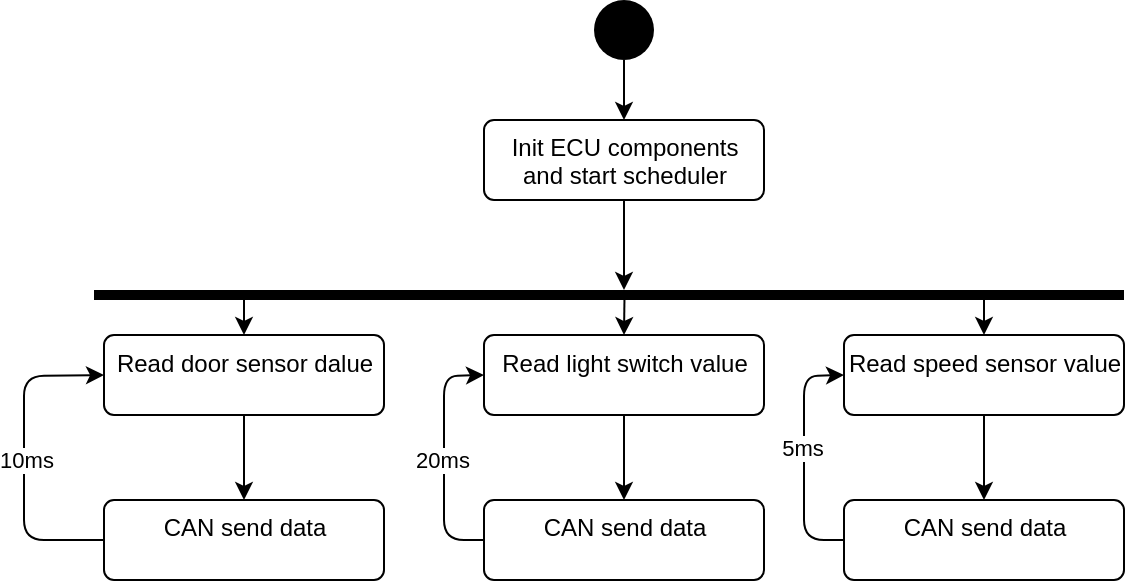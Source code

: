 <mxfile pages="3">
    <diagram name="ECU 1 state diagram" id="Page-3">
        <mxGraphModel dx="898" dy="680" grid="1" gridSize="10" guides="1" tooltips="1" connect="1" arrows="1" fold="1" page="1" pageScale="1" pageWidth="850" pageHeight="1100" math="0" shadow="0">
            <root>
                <mxCell id="0"/>
                <mxCell id="1" parent="0"/>
                <mxCell id="erd97fmk8gOHvEl8uxtY-3" style="edgeStyle=none;html=1;exitX=0.5;exitY=1;exitDx=0;exitDy=0;entryX=0.5;entryY=0;entryDx=0;entryDy=0;" parent="1" source="erd97fmk8gOHvEl8uxtY-1" target="erd97fmk8gOHvEl8uxtY-2" edge="1">
                    <mxGeometry relative="1" as="geometry"/>
                </mxCell>
                <mxCell id="erd97fmk8gOHvEl8uxtY-1" value="" style="ellipse;fillColor=#000000;strokeColor=none;" parent="1" vertex="1">
                    <mxGeometry x="435" y="60" width="30" height="30" as="geometry"/>
                </mxCell>
                <mxCell id="i2a52LORh0pIV9Po4yYk-10" style="edgeStyle=none;html=1;exitX=0.5;exitY=1;exitDx=0;exitDy=0;startArrow=none;startFill=0;endArrow=classic;endFill=1;strokeColor=default;" parent="1" source="erd97fmk8gOHvEl8uxtY-2" target="i2a52LORh0pIV9Po4yYk-2" edge="1">
                    <mxGeometry relative="1" as="geometry"/>
                </mxCell>
                <mxCell id="erd97fmk8gOHvEl8uxtY-2" value="Init ECU components&lt;br&gt;and start scheduler" style="html=1;align=center;verticalAlign=top;rounded=1;absoluteArcSize=1;arcSize=10;dashed=0;" parent="1" vertex="1">
                    <mxGeometry x="380" y="120" width="140" height="40" as="geometry"/>
                </mxCell>
                <mxCell id="i2a52LORh0pIV9Po4yYk-6" style="edgeStyle=none;html=1;startArrow=classic;startFill=1;endArrow=none;endFill=0;strokeColor=default;" parent="1" source="WLi-ly1mFQmPv_-3y0YA-1" target="i2a52LORh0pIV9Po4yYk-2" edge="1">
                    <mxGeometry relative="1" as="geometry"/>
                </mxCell>
                <mxCell id="spdkLRlClCDvlZrOHrW8-4" style="edgeStyle=none;html=1;exitX=0.5;exitY=1;exitDx=0;exitDy=0;entryX=0.5;entryY=0;entryDx=0;entryDy=0;startArrow=none;startFill=0;endArrow=classic;endFill=1;strokeColor=default;" parent="1" source="WLi-ly1mFQmPv_-3y0YA-1" target="spdkLRlClCDvlZrOHrW8-1" edge="1">
                    <mxGeometry relative="1" as="geometry"/>
                </mxCell>
                <mxCell id="WLi-ly1mFQmPv_-3y0YA-1" value="Read door sensor dalue" style="html=1;align=center;verticalAlign=top;rounded=1;absoluteArcSize=1;arcSize=10;dashed=0;" parent="1" vertex="1">
                    <mxGeometry x="190" y="227.5" width="140" height="40" as="geometry"/>
                </mxCell>
                <mxCell id="i2a52LORh0pIV9Po4yYk-9" style="edgeStyle=none;html=1;exitX=0.5;exitY=0;exitDx=0;exitDy=0;entryX=0.983;entryY=0.485;entryDx=0;entryDy=0;entryPerimeter=0;startArrow=classic;startFill=1;endArrow=none;endFill=0;strokeColor=default;" parent="1" source="WLi-ly1mFQmPv_-3y0YA-2" target="i2a52LORh0pIV9Po4yYk-2" edge="1">
                    <mxGeometry relative="1" as="geometry"/>
                </mxCell>
                <mxCell id="spdkLRlClCDvlZrOHrW8-5" style="edgeStyle=none;html=1;exitX=0.5;exitY=1;exitDx=0;exitDy=0;startArrow=none;startFill=0;endArrow=classic;endFill=1;strokeColor=default;" parent="1" source="WLi-ly1mFQmPv_-3y0YA-2" target="spdkLRlClCDvlZrOHrW8-2" edge="1">
                    <mxGeometry relative="1" as="geometry"/>
                </mxCell>
                <mxCell id="WLi-ly1mFQmPv_-3y0YA-2" value="Read light switch value" style="html=1;align=center;verticalAlign=top;rounded=1;absoluteArcSize=1;arcSize=10;dashed=0;" parent="1" vertex="1">
                    <mxGeometry x="380" y="227.5" width="140" height="40" as="geometry"/>
                </mxCell>
                <mxCell id="i2a52LORh0pIV9Po4yYk-4" style="edgeStyle=none;html=1;exitX=0.5;exitY=0;exitDx=0;exitDy=0;strokeColor=default;anchorPointDirection=1;orthogonal=1;startArrow=classic;startFill=1;endArrow=none;endFill=0;" parent="1" source="i2a52LORh0pIV9Po4yYk-1" target="i2a52LORh0pIV9Po4yYk-2" edge="1">
                    <mxGeometry relative="1" as="geometry"/>
                </mxCell>
                <mxCell id="spdkLRlClCDvlZrOHrW8-6" style="edgeStyle=none;html=1;exitX=0.5;exitY=1;exitDx=0;exitDy=0;startArrow=none;startFill=0;endArrow=classic;endFill=1;strokeColor=default;" parent="1" source="i2a52LORh0pIV9Po4yYk-1" target="spdkLRlClCDvlZrOHrW8-3" edge="1">
                    <mxGeometry relative="1" as="geometry"/>
                </mxCell>
                <mxCell id="i2a52LORh0pIV9Po4yYk-1" value="Read speed sensor value" style="html=1;align=center;verticalAlign=top;rounded=1;absoluteArcSize=1;arcSize=10;dashed=0;" parent="1" vertex="1">
                    <mxGeometry x="560" y="227.5" width="140" height="40" as="geometry"/>
                </mxCell>
                <mxCell id="i2a52LORh0pIV9Po4yYk-2" value="" style="html=1;points=[];perimeter=orthogonalPerimeter;fillColor=#000000;strokeColor=none;rotation=90;" parent="1" vertex="1">
                    <mxGeometry x="440" y="-50" width="5" height="515" as="geometry"/>
                </mxCell>
                <mxCell id="spdkLRlClCDvlZrOHrW8-7" style="edgeStyle=none;html=1;exitX=0;exitY=0.5;exitDx=0;exitDy=0;entryX=0;entryY=0.5;entryDx=0;entryDy=0;startArrow=none;startFill=0;endArrow=classic;endFill=1;strokeColor=default;" parent="1" source="spdkLRlClCDvlZrOHrW8-1" target="WLi-ly1mFQmPv_-3y0YA-1" edge="1">
                    <mxGeometry relative="1" as="geometry">
                        <Array as="points">
                            <mxPoint x="150" y="330"/>
                            <mxPoint x="150" y="248"/>
                        </Array>
                    </mxGeometry>
                </mxCell>
                <mxCell id="spdkLRlClCDvlZrOHrW8-8" value="10ms" style="edgeLabel;html=1;align=center;verticalAlign=middle;resizable=0;points=[];" parent="spdkLRlClCDvlZrOHrW8-7" vertex="1" connectable="0">
                    <mxGeometry x="0.101" y="-1" relative="1" as="geometry">
                        <mxPoint y="9" as="offset"/>
                    </mxGeometry>
                </mxCell>
                <mxCell id="spdkLRlClCDvlZrOHrW8-1" value="CAN send data" style="html=1;align=center;verticalAlign=top;rounded=1;absoluteArcSize=1;arcSize=10;dashed=0;" parent="1" vertex="1">
                    <mxGeometry x="190" y="310" width="140" height="40" as="geometry"/>
                </mxCell>
                <mxCell id="-ymssxaxtRe2x_6Inr9--3" style="edgeStyle=none;html=1;exitX=0;exitY=0.5;exitDx=0;exitDy=0;entryX=0;entryY=0.5;entryDx=0;entryDy=0;startArrow=none;startFill=0;endArrow=classic;endFill=1;strokeColor=default;" parent="1" source="spdkLRlClCDvlZrOHrW8-2" target="WLi-ly1mFQmPv_-3y0YA-2" edge="1">
                    <mxGeometry relative="1" as="geometry">
                        <Array as="points">
                            <mxPoint x="360" y="330"/>
                            <mxPoint x="360" y="248"/>
                        </Array>
                    </mxGeometry>
                </mxCell>
                <mxCell id="JLMvQ-my2kTUnRJUzkxi-1" value="20ms" style="edgeLabel;html=1;align=center;verticalAlign=middle;resizable=0;points=[];" parent="-ymssxaxtRe2x_6Inr9--3" vertex="1" connectable="0">
                    <mxGeometry x="0.17" y="1" relative="1" as="geometry">
                        <mxPoint y="11" as="offset"/>
                    </mxGeometry>
                </mxCell>
                <mxCell id="spdkLRlClCDvlZrOHrW8-2" value="CAN send data" style="html=1;align=center;verticalAlign=top;rounded=1;absoluteArcSize=1;arcSize=10;dashed=0;" parent="1" vertex="1">
                    <mxGeometry x="380" y="310" width="140" height="40" as="geometry"/>
                </mxCell>
                <mxCell id="-ymssxaxtRe2x_6Inr9--4" style="edgeStyle=none;html=1;exitX=0;exitY=0.5;exitDx=0;exitDy=0;entryX=0;entryY=0.5;entryDx=0;entryDy=0;startArrow=none;startFill=0;endArrow=classic;endFill=1;strokeColor=default;" parent="1" source="spdkLRlClCDvlZrOHrW8-3" target="i2a52LORh0pIV9Po4yYk-1" edge="1">
                    <mxGeometry relative="1" as="geometry">
                        <Array as="points">
                            <mxPoint x="540" y="330"/>
                            <mxPoint x="540" y="248"/>
                        </Array>
                    </mxGeometry>
                </mxCell>
                <mxCell id="JLMvQ-my2kTUnRJUzkxi-2" value="5ms" style="edgeLabel;html=1;align=center;verticalAlign=middle;resizable=0;points=[];" parent="-ymssxaxtRe2x_6Inr9--4" vertex="1" connectable="0">
                    <mxGeometry x="0.092" y="1" relative="1" as="geometry">
                        <mxPoint as="offset"/>
                    </mxGeometry>
                </mxCell>
                <mxCell id="spdkLRlClCDvlZrOHrW8-3" value="CAN send data" style="html=1;align=center;verticalAlign=top;rounded=1;absoluteArcSize=1;arcSize=10;dashed=0;" parent="1" vertex="1">
                    <mxGeometry x="560" y="310" width="140" height="40" as="geometry"/>
                </mxCell>
            </root>
        </mxGraphModel>
    </diagram>
    <diagram id="e9k3UZbd_nSabn6Lhxzd" name="ECU 1 Components">
        <mxGraphModel dx="718" dy="544" grid="1" gridSize="10" guides="1" tooltips="1" connect="1" arrows="1" fold="1" page="1" pageScale="1" pageWidth="850" pageHeight="1100" math="0" shadow="0">
            <root>
                <mxCell id="RRy3ws3jlJefarMLN26M-0"/>
                <mxCell id="RRy3ws3jlJefarMLN26M-1" parent="RRy3ws3jlJefarMLN26M-0"/>
                <mxCell id="RRy3ws3jlJefarMLN26M-9" style="edgeStyle=none;html=1;exitX=1;exitY=0.5;exitDx=0;exitDy=0;entryX=0;entryY=0.5;entryDx=0;entryDy=0;" parent="RRy3ws3jlJefarMLN26M-1" source="RRy3ws3jlJefarMLN26M-2" target="RRy3ws3jlJefarMLN26M-8" edge="1">
                    <mxGeometry relative="1" as="geometry"/>
                </mxCell>
                <mxCell id="RRy3ws3jlJefarMLN26M-2" value="" style="ellipse;fillColor=#000000;strokeColor=none;" parent="RRy3ws3jlJefarMLN26M-1" vertex="1">
                    <mxGeometry x="70" y="120" width="30" height="30" as="geometry"/>
                </mxCell>
                <mxCell id="RRy3ws3jlJefarMLN26M-5" value="Door Sensor" style="text;html=1;align=center;verticalAlign=middle;resizable=0;points=[];autosize=1;strokeColor=none;fillColor=none;" parent="RRy3ws3jlJefarMLN26M-1" vertex="1">
                    <mxGeometry x="285" y="50" width="80" height="20" as="geometry"/>
                </mxCell>
                <mxCell id="RRy3ws3jlJefarMLN26M-6" value="Light Switch" style="text;html=1;align=center;verticalAlign=middle;resizable=0;points=[];autosize=1;strokeColor=none;fillColor=none;" parent="RRy3ws3jlJefarMLN26M-1" vertex="1">
                    <mxGeometry x="285" y="220" width="80" height="20" as="geometry"/>
                </mxCell>
                <mxCell id="RRy3ws3jlJefarMLN26M-7" value="Speed Sensor" style="text;html=1;align=center;verticalAlign=middle;resizable=0;points=[];autosize=1;strokeColor=none;fillColor=none;" parent="RRy3ws3jlJefarMLN26M-1" vertex="1">
                    <mxGeometry x="280" y="380" width="90" height="20" as="geometry"/>
                </mxCell>
                <mxCell id="RRy3ws3jlJefarMLN26M-11" style="edgeStyle=none;html=1;exitX=1;exitY=0.5;exitDx=0;exitDy=0;entryX=0;entryY=0.5;entryDx=0;entryDy=0;" parent="RRy3ws3jlJefarMLN26M-1" source="RRy3ws3jlJefarMLN26M-8" target="RRy3ws3jlJefarMLN26M-10" edge="1">
                    <mxGeometry relative="1" as="geometry"/>
                </mxCell>
                <mxCell id="RRy3ws3jlJefarMLN26M-12" value="10ms" style="edgeLabel;html=1;align=center;verticalAlign=middle;resizable=0;points=[];" parent="RRy3ws3jlJefarMLN26M-11" vertex="1" connectable="0">
                    <mxGeometry x="-0.08" y="-1" relative="1" as="geometry">
                        <mxPoint as="offset"/>
                    </mxGeometry>
                </mxCell>
                <mxCell id="RRy3ws3jlJefarMLN26M-8" value="Door Sensor Init" style="html=1;align=center;verticalAlign=top;rounded=1;absoluteArcSize=1;arcSize=14;dashed=0;" parent="RRy3ws3jlJefarMLN26M-1" vertex="1">
                    <mxGeometry x="170" y="115" width="140" height="40" as="geometry"/>
                </mxCell>
                <mxCell id="RRy3ws3jlJefarMLN26M-10" value="Read Value" style="html=1;align=center;verticalAlign=top;rounded=1;absoluteArcSize=1;arcSize=10;dashed=0;" parent="RRy3ws3jlJefarMLN26M-1" vertex="1">
                    <mxGeometry x="410" y="115" width="140" height="40" as="geometry"/>
                </mxCell>
                <mxCell id="RRy3ws3jlJefarMLN26M-13" style="edgeStyle=none;html=1;exitX=1;exitY=0.5;exitDx=0;exitDy=0;entryX=0.75;entryY=0;entryDx=0;entryDy=0;" parent="RRy3ws3jlJefarMLN26M-1" source="RRy3ws3jlJefarMLN26M-10" target="RRy3ws3jlJefarMLN26M-10" edge="1">
                    <mxGeometry relative="1" as="geometry">
                        <Array as="points">
                            <mxPoint x="580" y="115"/>
                            <mxPoint x="570" y="90"/>
                            <mxPoint x="540" y="80"/>
                        </Array>
                    </mxGeometry>
                </mxCell>
                <mxCell id="RRy3ws3jlJefarMLN26M-14" value="10ms" style="edgeLabel;html=1;align=center;verticalAlign=middle;resizable=0;points=[];" parent="RRy3ws3jlJefarMLN26M-13" vertex="1" connectable="0">
                    <mxGeometry x="-0.348" y="1" relative="1" as="geometry">
                        <mxPoint x="1" y="-17" as="offset"/>
                    </mxGeometry>
                </mxCell>
                <mxCell id="RRy3ws3jlJefarMLN26M-24" style="edgeStyle=none;html=1;exitX=1;exitY=0.5;exitDx=0;exitDy=0;entryX=0;entryY=0.5;entryDx=0;entryDy=0;" parent="RRy3ws3jlJefarMLN26M-1" source="RRy3ws3jlJefarMLN26M-25" target="RRy3ws3jlJefarMLN26M-28" edge="1">
                    <mxGeometry relative="1" as="geometry"/>
                </mxCell>
                <mxCell id="RRy3ws3jlJefarMLN26M-25" value="" style="ellipse;fillColor=#000000;strokeColor=none;" parent="RRy3ws3jlJefarMLN26M-1" vertex="1">
                    <mxGeometry x="70" y="290" width="30" height="30" as="geometry"/>
                </mxCell>
                <mxCell id="RRy3ws3jlJefarMLN26M-26" style="edgeStyle=none;html=1;exitX=1;exitY=0.5;exitDx=0;exitDy=0;entryX=0;entryY=0.5;entryDx=0;entryDy=0;" parent="RRy3ws3jlJefarMLN26M-1" source="RRy3ws3jlJefarMLN26M-28" target="RRy3ws3jlJefarMLN26M-29" edge="1">
                    <mxGeometry relative="1" as="geometry"/>
                </mxCell>
                <mxCell id="RRy3ws3jlJefarMLN26M-27" value="20ms" style="edgeLabel;html=1;align=center;verticalAlign=middle;resizable=0;points=[];" parent="RRy3ws3jlJefarMLN26M-26" vertex="1" connectable="0">
                    <mxGeometry x="-0.08" y="-1" relative="1" as="geometry">
                        <mxPoint as="offset"/>
                    </mxGeometry>
                </mxCell>
                <mxCell id="RRy3ws3jlJefarMLN26M-28" value="Light Switch Init" style="html=1;align=center;verticalAlign=top;rounded=1;absoluteArcSize=1;arcSize=14;dashed=0;" parent="RRy3ws3jlJefarMLN26M-1" vertex="1">
                    <mxGeometry x="170" y="285" width="140" height="40" as="geometry"/>
                </mxCell>
                <mxCell id="RRy3ws3jlJefarMLN26M-29" value="Read Value" style="html=1;align=center;verticalAlign=top;rounded=1;absoluteArcSize=1;arcSize=10;dashed=0;" parent="RRy3ws3jlJefarMLN26M-1" vertex="1">
                    <mxGeometry x="410" y="285" width="140" height="40" as="geometry"/>
                </mxCell>
                <mxCell id="RRy3ws3jlJefarMLN26M-30" style="edgeStyle=none;html=1;exitX=1;exitY=0.5;exitDx=0;exitDy=0;entryX=0.75;entryY=0;entryDx=0;entryDy=0;" parent="RRy3ws3jlJefarMLN26M-1" source="RRy3ws3jlJefarMLN26M-29" target="RRy3ws3jlJefarMLN26M-29" edge="1">
                    <mxGeometry relative="1" as="geometry">
                        <Array as="points">
                            <mxPoint x="580" y="285"/>
                            <mxPoint x="570" y="260"/>
                            <mxPoint x="540" y="250"/>
                        </Array>
                    </mxGeometry>
                </mxCell>
                <mxCell id="RRy3ws3jlJefarMLN26M-31" value="20ms" style="edgeLabel;html=1;align=center;verticalAlign=middle;resizable=0;points=[];" parent="RRy3ws3jlJefarMLN26M-30" vertex="1" connectable="0">
                    <mxGeometry x="-0.348" y="1" relative="1" as="geometry">
                        <mxPoint x="1" y="-17" as="offset"/>
                    </mxGeometry>
                </mxCell>
                <mxCell id="RRy3ws3jlJefarMLN26M-32" style="edgeStyle=none;html=1;exitX=1;exitY=0.5;exitDx=0;exitDy=0;entryX=0;entryY=0.5;entryDx=0;entryDy=0;" parent="RRy3ws3jlJefarMLN26M-1" source="RRy3ws3jlJefarMLN26M-33" target="RRy3ws3jlJefarMLN26M-36" edge="1">
                    <mxGeometry relative="1" as="geometry"/>
                </mxCell>
                <mxCell id="RRy3ws3jlJefarMLN26M-33" value="" style="ellipse;fillColor=#000000;strokeColor=none;" parent="RRy3ws3jlJefarMLN26M-1" vertex="1">
                    <mxGeometry x="70" y="450" width="30" height="30" as="geometry"/>
                </mxCell>
                <mxCell id="RRy3ws3jlJefarMLN26M-34" style="edgeStyle=none;html=1;exitX=1;exitY=0.5;exitDx=0;exitDy=0;entryX=0;entryY=0.5;entryDx=0;entryDy=0;" parent="RRy3ws3jlJefarMLN26M-1" source="RRy3ws3jlJefarMLN26M-36" target="RRy3ws3jlJefarMLN26M-37" edge="1">
                    <mxGeometry relative="1" as="geometry"/>
                </mxCell>
                <mxCell id="RRy3ws3jlJefarMLN26M-35" value="5ms" style="edgeLabel;html=1;align=center;verticalAlign=middle;resizable=0;points=[];" parent="RRy3ws3jlJefarMLN26M-34" vertex="1" connectable="0">
                    <mxGeometry x="-0.08" y="-1" relative="1" as="geometry">
                        <mxPoint as="offset"/>
                    </mxGeometry>
                </mxCell>
                <mxCell id="RRy3ws3jlJefarMLN26M-36" value="Speed Sensor Init" style="html=1;align=center;verticalAlign=top;rounded=1;absoluteArcSize=1;arcSize=14;dashed=0;" parent="RRy3ws3jlJefarMLN26M-1" vertex="1">
                    <mxGeometry x="170" y="445" width="140" height="40" as="geometry"/>
                </mxCell>
                <mxCell id="RRy3ws3jlJefarMLN26M-37" value="Read Value" style="html=1;align=center;verticalAlign=top;rounded=1;absoluteArcSize=1;arcSize=10;dashed=0;" parent="RRy3ws3jlJefarMLN26M-1" vertex="1">
                    <mxGeometry x="410" y="445" width="140" height="40" as="geometry"/>
                </mxCell>
                <mxCell id="RRy3ws3jlJefarMLN26M-38" style="edgeStyle=none;html=1;exitX=1;exitY=0.5;exitDx=0;exitDy=0;entryX=0.75;entryY=0;entryDx=0;entryDy=0;" parent="RRy3ws3jlJefarMLN26M-1" source="RRy3ws3jlJefarMLN26M-37" target="RRy3ws3jlJefarMLN26M-37" edge="1">
                    <mxGeometry relative="1" as="geometry">
                        <Array as="points">
                            <mxPoint x="580" y="445"/>
                            <mxPoint x="570" y="420"/>
                            <mxPoint x="540" y="410"/>
                        </Array>
                    </mxGeometry>
                </mxCell>
                <mxCell id="RRy3ws3jlJefarMLN26M-39" value="5ms" style="edgeLabel;html=1;align=center;verticalAlign=middle;resizable=0;points=[];" parent="RRy3ws3jlJefarMLN26M-38" vertex="1" connectable="0">
                    <mxGeometry x="-0.348" y="1" relative="1" as="geometry">
                        <mxPoint x="1" y="-17" as="offset"/>
                    </mxGeometry>
                </mxCell>
            </root>
        </mxGraphModel>
    </diagram>
    <diagram name="ECU2 Sequance" id="ZShDn1XkJbIsFYmTWJQ5">
        <mxGraphModel dx="945" dy="716" grid="1" gridSize="10" guides="1" tooltips="1" connect="1" arrows="1" fold="1" page="1" pageScale="1" pageWidth="850" pageHeight="1100" math="0" shadow="0">
            <root>
                <mxCell id="7O7HG9pi8pWMFgc44lBg-0"/>
                <mxCell id="7O7HG9pi8pWMFgc44lBg-1" parent="7O7HG9pi8pWMFgc44lBg-0"/>
                <mxCell id="7O7HG9pi8pWMFgc44lBg-72" value="Loop" style="shape=umlFrame;tabPosition=left;html=1;boundedLbl=1;labelInHeader=1;width=50;height=30;fontSize=9;" parent="7O7HG9pi8pWMFgc44lBg-1" vertex="1">
                    <mxGeometry x="105" y="240" width="640" height="320" as="geometry"/>
                </mxCell>
                <mxCell id="7O7HG9pi8pWMFgc44lBg-2" value="DIO" style="shape=umlLifeline;perimeter=lifelinePerimeter;whiteSpace=wrap;html=1;container=1;collapsible=0;recursiveResize=0;outlineConnect=0;size=20;" parent="7O7HG9pi8pWMFgc44lBg-1" vertex="1">
                    <mxGeometry x="515" y="70" width="50" height="490" as="geometry"/>
                </mxCell>
                <mxCell id="7O7HG9pi8pWMFgc44lBg-3" value="" style="html=1;points=[];perimeter=orthogonalPerimeter;fillColor=#808080;" parent="7O7HG9pi8pWMFgc44lBg-2" vertex="1">
                    <mxGeometry x="20" y="67" width="10" height="10" as="geometry"/>
                </mxCell>
                <mxCell id="7O7HG9pi8pWMFgc44lBg-4" value="" style="html=1;points=[];perimeter=orthogonalPerimeter;fillColor=#808080;" parent="7O7HG9pi8pWMFgc44lBg-2" vertex="1">
                    <mxGeometry x="20" y="99" width="10" height="10" as="geometry"/>
                </mxCell>
                <mxCell id="7O7HG9pi8pWMFgc44lBg-5" value="" style="html=1;points=[];perimeter=orthogonalPerimeter;fillColor=#808080;" parent="7O7HG9pi8pWMFgc44lBg-2" vertex="1">
                    <mxGeometry x="20" y="353" width="10" height="10" as="geometry"/>
                </mxCell>
                <mxCell id="7O7HG9pi8pWMFgc44lBg-6" value="App" style="shape=umlLifeline;perimeter=lifelinePerimeter;whiteSpace=wrap;html=1;container=1;collapsible=0;recursiveResize=0;outlineConnect=0;size=20;" parent="7O7HG9pi8pWMFgc44lBg-1" vertex="1">
                    <mxGeometry x="143" y="70" width="50" height="490" as="geometry"/>
                </mxCell>
                <mxCell id="7O7HG9pi8pWMFgc44lBg-7" style="edgeStyle=none;html=1;startArrow=none;startFill=0;endArrow=classic;endFill=1;strokeColor=default;" parent="7O7HG9pi8pWMFgc44lBg-6" source="7O7HG9pi8pWMFgc44lBg-8" target="7O7HG9pi8pWMFgc44lBg-6" edge="1">
                    <mxGeometry relative="1" as="geometry"/>
                </mxCell>
                <mxCell id="7O7HG9pi8pWMFgc44lBg-8" value="" style="html=1;points=[];perimeter=orthogonalPerimeter;" parent="7O7HG9pi8pWMFgc44lBg-6" vertex="1">
                    <mxGeometry x="20" y="30" width="10" height="460" as="geometry"/>
                </mxCell>
                <mxCell id="7O7HG9pi8pWMFgc44lBg-9" value="CAN" style="shape=umlLifeline;perimeter=lifelinePerimeter;whiteSpace=wrap;html=1;container=1;collapsible=0;recursiveResize=0;outlineConnect=0;size=20;" parent="7O7HG9pi8pWMFgc44lBg-1" vertex="1">
                    <mxGeometry x="575" y="70" width="60" height="490" as="geometry"/>
                </mxCell>
                <mxCell id="7O7HG9pi8pWMFgc44lBg-10" value="" style="html=1;points=[];perimeter=orthogonalPerimeter;fillColor=#808080;" parent="7O7HG9pi8pWMFgc44lBg-9" vertex="1">
                    <mxGeometry x="25" y="45" width="10" height="10" as="geometry"/>
                </mxCell>
                <mxCell id="7O7HG9pi8pWMFgc44lBg-15" value="" style="group" parent="7O7HG9pi8pWMFgc44lBg-9" vertex="1" connectable="0">
                    <mxGeometry x="25" y="305" width="30" height="35" as="geometry"/>
                </mxCell>
                <mxCell id="7O7HG9pi8pWMFgc44lBg-16" value="" style="html=1;points=[];perimeter=orthogonalPerimeter;fillColor=#808080;" parent="7O7HG9pi8pWMFgc44lBg-15" vertex="1">
                    <mxGeometry width="10" height="35" as="geometry"/>
                </mxCell>
                <mxCell id="7O7HG9pi8pWMFgc44lBg-19" value="" style="group;rotation=90;" parent="7O7HG9pi8pWMFgc44lBg-9" vertex="1" connectable="0">
                    <mxGeometry x="25" y="209" width="30" height="35" as="geometry"/>
                </mxCell>
                <mxCell id="7O7HG9pi8pWMFgc44lBg-20" value="" style="html=1;points=[];perimeter=orthogonalPerimeter;fillColor=#808080;" parent="7O7HG9pi8pWMFgc44lBg-19" vertex="1">
                    <mxGeometry width="10" height="35" as="geometry"/>
                </mxCell>
                <mxCell id="7O7HG9pi8pWMFgc44lBg-23" value="Timer" style="shape=umlLifeline;perimeter=lifelinePerimeter;whiteSpace=wrap;html=1;container=1;collapsible=0;recursiveResize=0;outlineConnect=0;size=20;" parent="7O7HG9pi8pWMFgc44lBg-1" vertex="1">
                    <mxGeometry x="645" y="70" width="60" height="490" as="geometry"/>
                </mxCell>
                <mxCell id="7O7HG9pi8pWMFgc44lBg-24" value="" style="html=1;points=[];perimeter=orthogonalPerimeter;fillColor=#808080;" parent="7O7HG9pi8pWMFgc44lBg-23" vertex="1">
                    <mxGeometry x="25" y="130" width="10" height="10" as="geometry"/>
                </mxCell>
                <mxCell id="7O7HG9pi8pWMFgc44lBg-25" value="" style="group" parent="7O7HG9pi8pWMFgc44lBg-23" vertex="1" connectable="0">
                    <mxGeometry x="25" y="181" width="25" height="26" as="geometry"/>
                </mxCell>
                <mxCell id="7O7HG9pi8pWMFgc44lBg-26" value="" style="html=1;points=[];perimeter=orthogonalPerimeter;fillColor=#808080;" parent="7O7HG9pi8pWMFgc44lBg-25" vertex="1">
                    <mxGeometry width="10" height="26" as="geometry"/>
                </mxCell>
                <mxCell id="7O7HG9pi8pWMFgc44lBg-27" style="edgeStyle=none;html=1;fontSize=9;exitX=1.061;exitY=0.03;exitDx=0;exitDy=0;exitPerimeter=0;" parent="7O7HG9pi8pWMFgc44lBg-25" source="7O7HG9pi8pWMFgc44lBg-26" edge="1">
                    <mxGeometry relative="1" as="geometry">
                        <mxPoint x="10" y="14" as="targetPoint"/>
                        <Array as="points">
                            <mxPoint x="25" y="1"/>
                            <mxPoint x="25" y="14"/>
                        </Array>
                    </mxGeometry>
                </mxCell>
                <mxCell id="7O7HG9pi8pWMFgc44lBg-28" value="Timer &lt;br&gt;ISR" style="edgeLabel;html=1;align=center;verticalAlign=middle;resizable=0;points=[];fontSize=9;" parent="7O7HG9pi8pWMFgc44lBg-27" vertex="1" connectable="0">
                    <mxGeometry x="-0.021" relative="1" as="geometry">
                        <mxPoint x="14" y="-7" as="offset"/>
                    </mxGeometry>
                </mxCell>
                <mxCell id="7O7HG9pi8pWMFgc44lBg-29" value="" style="group" parent="7O7HG9pi8pWMFgc44lBg-23" vertex="1" connectable="0">
                    <mxGeometry x="25" y="276" width="25" height="26" as="geometry"/>
                </mxCell>
                <mxCell id="7O7HG9pi8pWMFgc44lBg-30" value="" style="html=1;points=[];perimeter=orthogonalPerimeter;fillColor=#808080;" parent="7O7HG9pi8pWMFgc44lBg-29" vertex="1">
                    <mxGeometry width="10" height="26" as="geometry"/>
                </mxCell>
                <mxCell id="7O7HG9pi8pWMFgc44lBg-31" style="edgeStyle=none;html=1;fontSize=9;exitX=1.061;exitY=0.03;exitDx=0;exitDy=0;exitPerimeter=0;" parent="7O7HG9pi8pWMFgc44lBg-29" source="7O7HG9pi8pWMFgc44lBg-30" edge="1">
                    <mxGeometry relative="1" as="geometry">
                        <mxPoint x="10" y="14" as="targetPoint"/>
                        <Array as="points">
                            <mxPoint x="25" y="1"/>
                            <mxPoint x="25" y="14"/>
                        </Array>
                    </mxGeometry>
                </mxCell>
                <mxCell id="7O7HG9pi8pWMFgc44lBg-32" value="Timer &lt;br&gt;ISR" style="edgeLabel;html=1;align=center;verticalAlign=middle;resizable=0;points=[];fontSize=9;" parent="7O7HG9pi8pWMFgc44lBg-31" vertex="1" connectable="0">
                    <mxGeometry x="-0.021" relative="1" as="geometry">
                        <mxPoint x="14" y="-7" as="offset"/>
                    </mxGeometry>
                </mxCell>
                <mxCell id="7O7HG9pi8pWMFgc44lBg-40" value="Buzzer" style="shape=umlLifeline;perimeter=lifelinePerimeter;whiteSpace=wrap;html=1;container=1;collapsible=0;recursiveResize=0;outlineConnect=0;size=30;" parent="7O7HG9pi8pWMFgc44lBg-1" vertex="1">
                    <mxGeometry x="305" y="70" width="60" height="490" as="geometry"/>
                </mxCell>
                <mxCell id="7O7HG9pi8pWMFgc44lBg-41" value="" style="html=1;points=[];perimeter=orthogonalPerimeter;fillColor=#808080;" parent="7O7HG9pi8pWMFgc44lBg-40" vertex="1">
                    <mxGeometry x="25" y="93" width="10" height="20" as="geometry"/>
                </mxCell>
                <mxCell id="7O7HG9pi8pWMFgc44lBg-42" value="" style="html=1;points=[];perimeter=orthogonalPerimeter;fillColor=#808080;" parent="7O7HG9pi8pWMFgc44lBg-40" vertex="1">
                    <mxGeometry x="25" y="347" width="10" height="20" as="geometry"/>
                </mxCell>
                <mxCell id="7O7HG9pi8pWMFgc44lBg-46" value="Lights" style="shape=umlLifeline;perimeter=lifelinePerimeter;whiteSpace=wrap;html=1;container=1;collapsible=0;recursiveResize=0;outlineConnect=0;size=30;" parent="7O7HG9pi8pWMFgc44lBg-1" vertex="1">
                    <mxGeometry x="235" y="70" width="60" height="490" as="geometry"/>
                </mxCell>
                <mxCell id="7O7HG9pi8pWMFgc44lBg-47" value="" style="html=1;points=[];perimeter=orthogonalPerimeter;fillColor=#808080;" parent="7O7HG9pi8pWMFgc44lBg-46" vertex="1">
                    <mxGeometry x="25" y="63" width="10" height="20" as="geometry"/>
                </mxCell>
                <mxCell id="7O7HG9pi8pWMFgc44lBg-48" value="" style="html=1;points=[];perimeter=orthogonalPerimeter;fillColor=#808080;" parent="7O7HG9pi8pWMFgc44lBg-46" vertex="1">
                    <mxGeometry x="25" y="247" width="10" height="20" as="geometry"/>
                </mxCell>
                <mxCell id="7O7HG9pi8pWMFgc44lBg-49" value="" style="edgeStyle=none;html=1;entryX=-0.131;entryY=0.041;entryDx=0;entryDy=0;entryPerimeter=0;" parent="7O7HG9pi8pWMFgc44lBg-1" source="7O7HG9pi8pWMFgc44lBg-8" target="7O7HG9pi8pWMFgc44lBg-41" edge="1">
                    <mxGeometry relative="1" as="geometry"/>
                </mxCell>
                <mxCell id="7O7HG9pi8pWMFgc44lBg-50" value="Buzzer_Init" style="edgeLabel;html=1;align=left;verticalAlign=middle;resizable=0;points=[];fontSize=9;" parent="7O7HG9pi8pWMFgc44lBg-49" vertex="1" connectable="0">
                    <mxGeometry x="-0.281" y="3" relative="1" as="geometry">
                        <mxPoint x="-49" y="-8" as="offset"/>
                    </mxGeometry>
                </mxCell>
                <mxCell id="7O7HG9pi8pWMFgc44lBg-51" value="" style="edgeStyle=none;html=1;entryX=-0.006;entryY=-0.001;entryDx=0;entryDy=0;entryPerimeter=0;" parent="7O7HG9pi8pWMFgc44lBg-1" source="7O7HG9pi8pWMFgc44lBg-8" target="7O7HG9pi8pWMFgc44lBg-24" edge="1">
                    <mxGeometry relative="1" as="geometry"/>
                </mxCell>
                <mxCell id="7O7HG9pi8pWMFgc44lBg-52" value="Timer_Init" style="edgeLabel;html=1;align=center;verticalAlign=middle;resizable=0;points=[];fontSize=9;" parent="7O7HG9pi8pWMFgc44lBg-51" vertex="1" connectable="0">
                    <mxGeometry x="-0.829" y="1" relative="1" as="geometry">
                        <mxPoint x="-11" y="-6" as="offset"/>
                    </mxGeometry>
                </mxCell>
                <mxCell id="7O7HG9pi8pWMFgc44lBg-56" style="edgeStyle=none;html=1;entryX=0.014;entryY=0.046;entryDx=0;entryDy=0;entryPerimeter=0;fontSize=9;" parent="7O7HG9pi8pWMFgc44lBg-1" source="7O7HG9pi8pWMFgc44lBg-41" target="7O7HG9pi8pWMFgc44lBg-4" edge="1">
                    <mxGeometry relative="1" as="geometry"/>
                </mxCell>
                <mxCell id="7O7HG9pi8pWMFgc44lBg-57" style="edgeStyle=none;html=1;entryX=0.043;entryY=-0.04;entryDx=0;entryDy=0;entryPerimeter=0;fontSize=9;" parent="7O7HG9pi8pWMFgc44lBg-1" source="7O7HG9pi8pWMFgc44lBg-47" target="7O7HG9pi8pWMFgc44lBg-3" edge="1">
                    <mxGeometry relative="1" as="geometry"/>
                </mxCell>
                <mxCell id="7O7HG9pi8pWMFgc44lBg-58" style="edgeStyle=none;html=1;entryX=0.259;entryY=0.119;entryDx=0;entryDy=0;entryPerimeter=0;fontSize=9;" parent="7O7HG9pi8pWMFgc44lBg-1" source="7O7HG9pi8pWMFgc44lBg-8" target="7O7HG9pi8pWMFgc44lBg-10" edge="1">
                    <mxGeometry relative="1" as="geometry"/>
                </mxCell>
                <mxCell id="7O7HG9pi8pWMFgc44lBg-59" value="CAN_Init" style="edgeLabel;html=1;align=left;verticalAlign=middle;resizable=0;points=[];fontSize=9;" parent="7O7HG9pi8pWMFgc44lBg-58" vertex="1" connectable="0">
                    <mxGeometry x="-0.81" y="1" relative="1" as="geometry">
                        <mxPoint x="-34" y="-7" as="offset"/>
                    </mxGeometry>
                </mxCell>
                <mxCell id="7O7HG9pi8pWMFgc44lBg-60" value="" style="html=1;points=[];perimeter=orthogonalPerimeter;fillColor=#808080;" parent="7O7HG9pi8pWMFgc44lBg-1" vertex="1">
                    <mxGeometry x="535" y="323" width="10" height="10" as="geometry"/>
                </mxCell>
                <mxCell id="7O7HG9pi8pWMFgc44lBg-61" style="edgeStyle=none;html=1;entryX=0.364;entryY=-0.05;entryDx=0;entryDy=0;entryPerimeter=0;fontSize=9;" parent="7O7HG9pi8pWMFgc44lBg-1" source="7O7HG9pi8pWMFgc44lBg-48" target="7O7HG9pi8pWMFgc44lBg-60" edge="1">
                    <mxGeometry relative="1" as="geometry"/>
                </mxCell>
                <mxCell id="7O7HG9pi8pWMFgc44lBg-66" style="edgeStyle=none;html=1;entryX=-0.006;entryY=0;entryDx=0;entryDy=0;entryPerimeter=0;fontSize=9;" parent="7O7HG9pi8pWMFgc44lBg-1" source="7O7HG9pi8pWMFgc44lBg-42" target="7O7HG9pi8pWMFgc44lBg-5" edge="1">
                    <mxGeometry relative="1" as="geometry"/>
                </mxCell>
                <mxCell id="7O7HG9pi8pWMFgc44lBg-70" style="edgeStyle=none;html=1;entryX=0.072;entryY=0.028;entryDx=0;entryDy=0;entryPerimeter=0;fontSize=9;" parent="7O7HG9pi8pWMFgc44lBg-1" source="7O7HG9pi8pWMFgc44lBg-8" target="7O7HG9pi8pWMFgc44lBg-47" edge="1">
                    <mxGeometry relative="1" as="geometry"/>
                </mxCell>
                <mxCell id="7O7HG9pi8pWMFgc44lBg-71" value="Lights_Init" style="edgeLabel;html=1;align=left;verticalAlign=middle;resizable=0;points=[];fontSize=9;" parent="7O7HG9pi8pWMFgc44lBg-70" vertex="1" connectable="0">
                    <mxGeometry x="-0.156" y="-1" relative="1" as="geometry">
                        <mxPoint x="-30" y="-10" as="offset"/>
                    </mxGeometry>
                </mxCell>
                <mxCell id="P5ByhycqWcAJ3j-aePvd-2" value="Lights_TurnOn&lt;br&gt;&lt;br&gt;Lights_TurnOff" style="edgeStyle=none;html=1;entryX=-0.043;entryY=0.037;entryDx=0;entryDy=0;entryPerimeter=0;labelBackgroundColor=none;align=left;" edge="1" parent="7O7HG9pi8pWMFgc44lBg-1" source="7O7HG9pi8pWMFgc44lBg-8" target="7O7HG9pi8pWMFgc44lBg-48">
                    <mxGeometry x="-0.838" relative="1" as="geometry">
                        <mxPoint as="offset"/>
                    </mxGeometry>
                </mxCell>
                <mxCell id="P5ByhycqWcAJ3j-aePvd-3" style="edgeStyle=none;html=1;entryX=0.093;entryY=0.01;entryDx=0;entryDy=0;entryPerimeter=0;labelBackgroundColor=none;" edge="1" parent="7O7HG9pi8pWMFgc44lBg-1" source="7O7HG9pi8pWMFgc44lBg-8" target="7O7HG9pi8pWMFgc44lBg-20">
                    <mxGeometry relative="1" as="geometry"/>
                </mxCell>
                <mxCell id="P5ByhycqWcAJ3j-aePvd-4" value="Recieve data" style="edgeLabel;html=1;align=center;verticalAlign=middle;resizable=0;points=[];" vertex="1" connectable="0" parent="P5ByhycqWcAJ3j-aePvd-3">
                    <mxGeometry x="0.055" y="-1" relative="1" as="geometry">
                        <mxPoint y="-11" as="offset"/>
                    </mxGeometry>
                </mxCell>
                <mxCell id="P5ByhycqWcAJ3j-aePvd-5" style="edgeStyle=none;html=1;entryX=-0.019;entryY=0.006;entryDx=0;entryDy=0;entryPerimeter=0;labelBackgroundColor=none;" edge="1" parent="7O7HG9pi8pWMFgc44lBg-1" source="7O7HG9pi8pWMFgc44lBg-8" target="7O7HG9pi8pWMFgc44lBg-42">
                    <mxGeometry relative="1" as="geometry"/>
                </mxCell>
                <mxCell id="P5ByhycqWcAJ3j-aePvd-6" value="Buzzer_TurnOn&lt;br&gt;&lt;br&gt;Buzzer_TurnOff" style="edgeLabel;html=1;align=left;verticalAlign=middle;resizable=0;points=[];labelBackgroundColor=none;" vertex="1" connectable="0" parent="P5ByhycqWcAJ3j-aePvd-5">
                    <mxGeometry x="-0.011" y="-1" relative="1" as="geometry">
                        <mxPoint x="-71" as="offset"/>
                    </mxGeometry>
                </mxCell>
                <mxCell id="P5ByhycqWcAJ3j-aePvd-7" value="Recieve data" style="edgeStyle=none;html=1;entryX=0.019;entryY=-0.014;entryDx=0;entryDy=0;entryPerimeter=0;labelBackgroundColor=none;align=left;verticalAlign=bottom;" edge="1" parent="7O7HG9pi8pWMFgc44lBg-1">
                    <mxGeometry x="-0.124" relative="1" as="geometry">
                        <mxPoint x="173.0" y="372.51" as="sourcePoint"/>
                        <mxPoint x="600.19" y="372.51" as="targetPoint"/>
                        <mxPoint as="offset"/>
                    </mxGeometry>
                </mxCell>
            </root>
        </mxGraphModel>
    </diagram>
    <diagram name="ECU 2 state diagram" id="0FuECq0gDSjXan1IVsr6">
        <mxGraphModel dx="998" dy="756" grid="1" gridSize="10" guides="1" tooltips="1" connect="1" arrows="1" fold="1" page="1" pageScale="1" pageWidth="850" pageHeight="1100" math="0" shadow="0">
            <root>
                <mxCell id="dPWEAa9gurM5aykryVRL-0"/>
                <mxCell id="dPWEAa9gurM5aykryVRL-1" parent="dPWEAa9gurM5aykryVRL-0"/>
                <mxCell id="gQkej2NDkNUhGTbl73ty-18" style="edgeStyle=none;html=1;exitX=1;exitY=0.5;exitDx=0;exitDy=0;" edge="1" parent="dPWEAa9gurM5aykryVRL-1" source="dPWEAa9gurM5aykryVRL-3" target="dPWEAa9gurM5aykryVRL-5">
                    <mxGeometry relative="1" as="geometry"/>
                </mxCell>
                <mxCell id="dPWEAa9gurM5aykryVRL-3" value="" style="ellipse;fillColor=#000000;strokeColor=none;" parent="dPWEAa9gurM5aykryVRL-1" vertex="1">
                    <mxGeometry x="265" y="5" width="30" height="30" as="geometry"/>
                </mxCell>
                <mxCell id="gQkej2NDkNUhGTbl73ty-20" value="" style="edgeStyle=none;html=1;" edge="1" parent="dPWEAa9gurM5aykryVRL-1" source="dPWEAa9gurM5aykryVRL-5" target="gQkej2NDkNUhGTbl73ty-19">
                    <mxGeometry relative="1" as="geometry"/>
                </mxCell>
                <mxCell id="dPWEAa9gurM5aykryVRL-5" value="Init ECU components&lt;br&gt;and start scheduler" style="html=1;align=center;verticalAlign=top;rounded=1;absoluteArcSize=1;arcSize=10;dashed=0;" parent="dPWEAa9gurM5aykryVRL-1" vertex="1">
                    <mxGeometry x="355" width="140" height="40" as="geometry"/>
                </mxCell>
                <mxCell id="gQkej2NDkNUhGTbl73ty-19" value="" style="ellipse;html=1;shape=endState;fillColor=#000000;strokeColor=#000000;" vertex="1" parent="dPWEAa9gurM5aykryVRL-1">
                    <mxGeometry x="555" y="5" width="30" height="30" as="geometry"/>
                </mxCell>
                <mxCell id="7FkmwEy-LZx8Gzpjyqse-0" value="" style="edgeStyle=none;html=1;entryX=0;entryY=0.5;entryDx=0;entryDy=0;" edge="1" parent="dPWEAa9gurM5aykryVRL-1" source="7FkmwEy-LZx8Gzpjyqse-2" target="7FkmwEy-LZx8Gzpjyqse-3">
                    <mxGeometry relative="1" as="geometry">
                        <mxPoint x="291" y="116.25" as="targetPoint"/>
                    </mxGeometry>
                </mxCell>
                <mxCell id="7FkmwEy-LZx8Gzpjyqse-1" value="Speed &amp;gt; 0, Door open&lt;br&gt;&lt;br&gt;Speed = 0, Light SW on" style="edgeLabel;html=1;align=center;verticalAlign=middle;resizable=0;points=[];labelBackgroundColor=none;" vertex="1" connectable="0" parent="7FkmwEy-LZx8Gzpjyqse-0">
                    <mxGeometry relative="1" as="geometry">
                        <mxPoint as="offset"/>
                    </mxGeometry>
                </mxCell>
                <mxCell id="7FkmwEy-LZx8Gzpjyqse-2" value="" style="ellipse;fillColor=#000000;strokeColor=none;" vertex="1" parent="dPWEAa9gurM5aykryVRL-1">
                    <mxGeometry x="166" y="100" width="30" height="30" as="geometry"/>
                </mxCell>
                <mxCell id="7FkmwEy-LZx8Gzpjyqse-7" value="Speed = 0, Door open&lt;br&gt;&lt;br&gt;Speed &amp;gt; 0, Light SW on" style="edgeStyle=none;html=1;labelBackgroundColor=none;entryX=0;entryY=0.5;entryDx=0;entryDy=0;exitX=1;exitY=0.5;exitDx=0;exitDy=0;" edge="1" parent="dPWEAa9gurM5aykryVRL-1" source="7FkmwEy-LZx8Gzpjyqse-3" target="7FkmwEy-LZx8Gzpjyqse-6">
                    <mxGeometry relative="1" as="geometry">
                        <mxPoint x="446" y="131.25" as="sourcePoint"/>
                        <mxPoint x="536" y="114.25" as="targetPoint"/>
                    </mxGeometry>
                </mxCell>
                <mxCell id="7FkmwEy-LZx8Gzpjyqse-3" value="Buzzer on" style="html=1;align=center;verticalAlign=top;rounded=1;absoluteArcSize=1;arcSize=10;dashed=0;" vertex="1" parent="dPWEAa9gurM5aykryVRL-1">
                    <mxGeometry x="346" y="101.25" width="95" height="27.5" as="geometry"/>
                </mxCell>
                <mxCell id="7FkmwEy-LZx8Gzpjyqse-11" value="Speed &amp;gt; 0, Door open&lt;br&gt;&lt;br&gt;Speed = 0, Light SW on" style="edgeStyle=none;html=1;labelBackgroundColor=none;" edge="1" parent="dPWEAa9gurM5aykryVRL-1" source="7FkmwEy-LZx8Gzpjyqse-6" target="7FkmwEy-LZx8Gzpjyqse-3">
                    <mxGeometry relative="1" as="geometry">
                        <Array as="points">
                            <mxPoint x="636" y="191.25"/>
                            <mxPoint x="396" y="191.25"/>
                        </Array>
                    </mxGeometry>
                </mxCell>
                <mxCell id="7FkmwEy-LZx8Gzpjyqse-6" value="Buzzer off" style="html=1;align=center;verticalAlign=top;rounded=1;absoluteArcSize=1;arcSize=10;dashed=0;" vertex="1" parent="dPWEAa9gurM5aykryVRL-1">
                    <mxGeometry x="588.5" y="100" width="95" height="27.5" as="geometry"/>
                </mxCell>
                <mxCell id="7FkmwEy-LZx8Gzpjyqse-13" value="" style="edgeStyle=none;html=1;entryX=0;entryY=0.5;entryDx=0;entryDy=0;" edge="1" source="7FkmwEy-LZx8Gzpjyqse-15" target="7FkmwEy-LZx8Gzpjyqse-17" parent="dPWEAa9gurM5aykryVRL-1">
                    <mxGeometry relative="1" as="geometry">
                        <mxPoint x="251" y="276.25" as="targetPoint"/>
                    </mxGeometry>
                </mxCell>
                <mxCell id="7FkmwEy-LZx8Gzpjyqse-14" value="Speed = 0, Door open&lt;br&gt;&lt;br&gt;Speed = 0, Light SW on&lt;br&gt;Speed &amp;gt; 0, Light SW on" style="edgeLabel;html=1;align=center;verticalAlign=middle;resizable=0;points=[];labelBackgroundColor=none;" vertex="1" connectable="0" parent="7FkmwEy-LZx8Gzpjyqse-13">
                    <mxGeometry relative="1" as="geometry">
                        <mxPoint x="-2" y="6" as="offset"/>
                    </mxGeometry>
                </mxCell>
                <mxCell id="7FkmwEy-LZx8Gzpjyqse-15" value="" style="ellipse;fillColor=#000000;strokeColor=none;" vertex="1" parent="dPWEAa9gurM5aykryVRL-1">
                    <mxGeometry x="126" y="260" width="30" height="30" as="geometry"/>
                </mxCell>
                <mxCell id="7FkmwEy-LZx8Gzpjyqse-22" value="" style="edgeStyle=none;html=1;labelBackgroundColor=none;" edge="1" parent="dPWEAa9gurM5aykryVRL-1" source="7FkmwEy-LZx8Gzpjyqse-17" target="7FkmwEy-LZx8Gzpjyqse-21">
                    <mxGeometry relative="1" as="geometry"/>
                </mxCell>
                <mxCell id="7FkmwEy-LZx8Gzpjyqse-24" value="Door closed" style="edgeLabel;html=1;align=center;verticalAlign=middle;resizable=0;points=[];labelPosition=center;verticalLabelPosition=middle;" vertex="1" connectable="0" parent="7FkmwEy-LZx8Gzpjyqse-22">
                    <mxGeometry x="-0.366" relative="1" as="geometry">
                        <mxPoint x="13" as="offset"/>
                    </mxGeometry>
                </mxCell>
                <mxCell id="7FkmwEy-LZx8Gzpjyqse-17" value="Lights on" style="html=1;align=center;verticalAlign=top;rounded=1;absoluteArcSize=1;arcSize=10;dashed=0;" vertex="1" parent="dPWEAa9gurM5aykryVRL-1">
                    <mxGeometry x="306" y="261.25" width="95" height="27.5" as="geometry"/>
                </mxCell>
                <mxCell id="7FkmwEy-LZx8Gzpjyqse-18" value="Speed = 0, Door open&lt;br&gt;&lt;br&gt;Speed = 0, Light SW on&lt;br&gt;Speed &amp;gt; 0, Light SW on" style="edgeStyle=none;html=1;labelBackgroundColor=none;exitX=0.5;exitY=1;exitDx=0;exitDy=0;entryX=0.5;entryY=1;entryDx=0;entryDy=0;" edge="1" source="7FkmwEy-LZx8Gzpjyqse-19" target="7FkmwEy-LZx8Gzpjyqse-17" parent="dPWEAa9gurM5aykryVRL-1">
                    <mxGeometry x="-0.001" y="6" relative="1" as="geometry">
                        <mxPoint x="596" y="290.5" as="sourcePoint"/>
                        <mxPoint x="353.951" y="291.75" as="targetPoint"/>
                        <Array as="points">
                            <mxPoint x="677" y="354"/>
                            <mxPoint x="354" y="354"/>
                        </Array>
                        <mxPoint as="offset"/>
                    </mxGeometry>
                </mxCell>
                <mxCell id="7FkmwEy-LZx8Gzpjyqse-19" value="Lights off" style="html=1;align=center;verticalAlign=top;rounded=1;absoluteArcSize=1;arcSize=10;dashed=0;" vertex="1" parent="dPWEAa9gurM5aykryVRL-1">
                    <mxGeometry x="629.5" y="261.25" width="95" height="27.5" as="geometry"/>
                </mxCell>
                <mxCell id="7FkmwEy-LZx8Gzpjyqse-23" value="" style="edgeStyle=none;html=1;labelBackgroundColor=none;" edge="1" parent="dPWEAa9gurM5aykryVRL-1" source="7FkmwEy-LZx8Gzpjyqse-21" target="7FkmwEy-LZx8Gzpjyqse-19">
                    <mxGeometry relative="1" as="geometry"/>
                </mxCell>
                <mxCell id="7FkmwEy-LZx8Gzpjyqse-21" value="Waiting 3sec" style="html=1;align=center;verticalAlign=top;rounded=1;absoluteArcSize=1;arcSize=10;dashed=0;" vertex="1" parent="dPWEAa9gurM5aykryVRL-1">
                    <mxGeometry x="486" y="261.25" width="95" height="27.5" as="geometry"/>
                </mxCell>
            </root>
        </mxGraphModel>
    </diagram>
    <diagram name="ECU 2 Components" id="O6DR7hrlBrCx2CEmeN1A">
        <mxGraphModel dx="898" dy="680" grid="1" gridSize="10" guides="1" tooltips="1" connect="1" arrows="1" fold="1" page="1" pageScale="1" pageWidth="850" pageHeight="1100" math="0" shadow="0">
            <root>
                <mxCell id="EvzyyEGMRNNqSPi4zAVQ-0"/>
                <mxCell id="EvzyyEGMRNNqSPi4zAVQ-1" parent="EvzyyEGMRNNqSPi4zAVQ-0"/>
                <mxCell id="EvzyyEGMRNNqSPi4zAVQ-5" value="Lights" style="text;html=1;align=center;verticalAlign=middle;resizable=0;points=[];autosize=1;strokeColor=none;fillColor=none;" parent="EvzyyEGMRNNqSPi4zAVQ-1" vertex="1">
                    <mxGeometry x="300" y="220" width="50" height="20" as="geometry"/>
                </mxCell>
                <mxCell id="EvzyyEGMRNNqSPi4zAVQ-13" style="edgeStyle=none;html=1;exitX=1;exitY=0.5;exitDx=0;exitDy=0;entryX=0;entryY=0.5;entryDx=0;entryDy=0;" parent="EvzyyEGMRNNqSPi4zAVQ-1" source="EvzyyEGMRNNqSPi4zAVQ-14" target="EvzyyEGMRNNqSPi4zAVQ-17" edge="1">
                    <mxGeometry relative="1" as="geometry"/>
                </mxCell>
                <mxCell id="EvzyyEGMRNNqSPi4zAVQ-14" value="" style="ellipse;fillColor=#000000;strokeColor=none;" parent="EvzyyEGMRNNqSPi4zAVQ-1" vertex="1">
                    <mxGeometry x="70" y="290" width="30" height="30" as="geometry"/>
                </mxCell>
                <mxCell id="EvzyyEGMRNNqSPi4zAVQ-15" style="edgeStyle=none;html=1;exitX=1;exitY=0.5;exitDx=0;exitDy=0;entryX=0;entryY=0.5;entryDx=0;entryDy=0;" parent="EvzyyEGMRNNqSPi4zAVQ-1" source="EvzyyEGMRNNqSPi4zAVQ-17" target="TMji_mk8y9heOfwoHgMr-1" edge="1">
                    <mxGeometry relative="1" as="geometry">
                        <mxPoint x="410" y="305" as="targetPoint"/>
                    </mxGeometry>
                </mxCell>
                <mxCell id="EvzyyEGMRNNqSPi4zAVQ-17" value="Lights_Init" style="html=1;align=center;verticalAlign=top;rounded=1;absoluteArcSize=1;arcSize=14;dashed=0;" parent="EvzyyEGMRNNqSPi4zAVQ-1" vertex="1">
                    <mxGeometry x="170" y="285" width="140" height="40" as="geometry"/>
                </mxCell>
                <mxCell id="TMji_mk8y9heOfwoHgMr-0" value="" style="ellipse;html=1;shape=endState;fillColor=#000000;strokeColor=#000000;fontSize=9;" parent="EvzyyEGMRNNqSPi4zAVQ-1" vertex="1">
                    <mxGeometry x="690" y="290" width="30" height="30" as="geometry"/>
                </mxCell>
                <mxCell id="TMji_mk8y9heOfwoHgMr-5" style="edgeStyle=none;html=1;exitX=0.5;exitY=0;exitDx=0;exitDy=0;entryX=0;entryY=0.5;entryDx=0;entryDy=0;fontSize=9;" parent="EvzyyEGMRNNqSPi4zAVQ-1" source="TMji_mk8y9heOfwoHgMr-1" target="TMji_mk8y9heOfwoHgMr-3" edge="1">
                    <mxGeometry relative="1" as="geometry">
                        <Array as="points">
                            <mxPoint x="415" y="265"/>
                        </Array>
                    </mxGeometry>
                </mxCell>
                <mxCell id="TMji_mk8y9heOfwoHgMr-6" value="Lights_TurnOn()" style="edgeLabel;html=1;align=center;verticalAlign=middle;resizable=0;points=[];fontSize=9;" parent="TMji_mk8y9heOfwoHgMr-5" vertex="1" connectable="0">
                    <mxGeometry x="-0.104" y="2" relative="1" as="geometry">
                        <mxPoint as="offset"/>
                    </mxGeometry>
                </mxCell>
                <mxCell id="TMji_mk8y9heOfwoHgMr-8" style="edgeStyle=none;html=1;exitX=0.5;exitY=1;exitDx=0;exitDy=0;entryX=0;entryY=0.5;entryDx=0;entryDy=0;fontSize=9;" parent="EvzyyEGMRNNqSPi4zAVQ-1" source="TMji_mk8y9heOfwoHgMr-1" target="TMji_mk8y9heOfwoHgMr-7" edge="1">
                    <mxGeometry relative="1" as="geometry">
                        <Array as="points">
                            <mxPoint x="415" y="350"/>
                        </Array>
                    </mxGeometry>
                </mxCell>
                <mxCell id="TMji_mk8y9heOfwoHgMr-9" value="Lights_TurnOff()" style="edgeLabel;html=1;align=center;verticalAlign=middle;resizable=0;points=[];fontSize=9;" parent="TMji_mk8y9heOfwoHgMr-8" vertex="1" connectable="0">
                    <mxGeometry x="-0.048" y="-1" relative="1" as="geometry">
                        <mxPoint as="offset"/>
                    </mxGeometry>
                </mxCell>
                <mxCell id="TMji_mk8y9heOfwoHgMr-1" value="" style="rhombus;fontSize=9;" parent="EvzyyEGMRNNqSPi4zAVQ-1" vertex="1">
                    <mxGeometry x="400" y="290" width="30" height="30" as="geometry"/>
                </mxCell>
                <mxCell id="TMji_mk8y9heOfwoHgMr-11" style="edgeStyle=none;html=1;exitX=1;exitY=0.5;exitDx=0;exitDy=0;fontSize=9;" parent="EvzyyEGMRNNqSPi4zAVQ-1" source="TMji_mk8y9heOfwoHgMr-3" target="TMji_mk8y9heOfwoHgMr-10" edge="1">
                    <mxGeometry relative="1" as="geometry"/>
                </mxCell>
                <mxCell id="TMji_mk8y9heOfwoHgMr-3" value="Turn on the lights" style="html=1;align=center;verticalAlign=top;rounded=1;absoluteArcSize=1;arcSize=19;dashed=0;fontSize=9;" parent="EvzyyEGMRNNqSPi4zAVQ-1" vertex="1">
                    <mxGeometry x="540" y="252" width="80" height="25" as="geometry"/>
                </mxCell>
                <mxCell id="TMji_mk8y9heOfwoHgMr-12" style="edgeStyle=none;html=1;exitX=1;exitY=0.5;exitDx=0;exitDy=0;fontSize=9;" parent="EvzyyEGMRNNqSPi4zAVQ-1" source="TMji_mk8y9heOfwoHgMr-7" target="TMji_mk8y9heOfwoHgMr-10" edge="1">
                    <mxGeometry relative="1" as="geometry"/>
                </mxCell>
                <mxCell id="TMji_mk8y9heOfwoHgMr-7" value="Turn off the lights" style="html=1;align=center;verticalAlign=top;rounded=1;absoluteArcSize=1;arcSize=19;dashed=0;fontSize=9;" parent="EvzyyEGMRNNqSPi4zAVQ-1" vertex="1">
                    <mxGeometry x="540" y="337" width="80" height="25" as="geometry"/>
                </mxCell>
                <mxCell id="TMji_mk8y9heOfwoHgMr-13" style="edgeStyle=none;html=1;entryX=0;entryY=0.5;entryDx=0;entryDy=0;fontSize=9;" parent="EvzyyEGMRNNqSPi4zAVQ-1" source="TMji_mk8y9heOfwoHgMr-10" target="TMji_mk8y9heOfwoHgMr-0" edge="1">
                    <mxGeometry relative="1" as="geometry"/>
                </mxCell>
                <mxCell id="TMji_mk8y9heOfwoHgMr-10" value="" style="html=1;points=[];perimeter=orthogonalPerimeter;fillColor=#000000;strokeColor=none;fontSize=9;" parent="EvzyyEGMRNNqSPi4zAVQ-1" vertex="1">
                    <mxGeometry x="650" y="245" width="5" height="120" as="geometry"/>
                </mxCell>
                <mxCell id="TMji_mk8y9heOfwoHgMr-15" value="Buzzer" style="text;html=1;align=center;verticalAlign=middle;resizable=0;points=[];autosize=1;strokeColor=none;fillColor=none;" parent="EvzyyEGMRNNqSPi4zAVQ-1" vertex="1">
                    <mxGeometry x="300" y="420" width="50" height="20" as="geometry"/>
                </mxCell>
                <mxCell id="TMji_mk8y9heOfwoHgMr-16" style="edgeStyle=none;html=1;exitX=1;exitY=0.5;exitDx=0;exitDy=0;entryX=0;entryY=0.5;entryDx=0;entryDy=0;" parent="EvzyyEGMRNNqSPi4zAVQ-1" source="TMji_mk8y9heOfwoHgMr-17" target="TMji_mk8y9heOfwoHgMr-19" edge="1">
                    <mxGeometry relative="1" as="geometry"/>
                </mxCell>
                <mxCell id="TMji_mk8y9heOfwoHgMr-17" value="" style="ellipse;fillColor=#000000;strokeColor=none;" parent="EvzyyEGMRNNqSPi4zAVQ-1" vertex="1">
                    <mxGeometry x="70" y="490" width="30" height="30" as="geometry"/>
                </mxCell>
                <mxCell id="TMji_mk8y9heOfwoHgMr-18" style="edgeStyle=none;html=1;exitX=1;exitY=0.5;exitDx=0;exitDy=0;entryX=0;entryY=0.5;entryDx=0;entryDy=0;" parent="EvzyyEGMRNNqSPi4zAVQ-1" source="TMji_mk8y9heOfwoHgMr-19" target="TMji_mk8y9heOfwoHgMr-25" edge="1">
                    <mxGeometry relative="1" as="geometry">
                        <mxPoint x="410" y="505" as="targetPoint"/>
                    </mxGeometry>
                </mxCell>
                <mxCell id="TMji_mk8y9heOfwoHgMr-19" value="Buzzer_Init" style="html=1;align=center;verticalAlign=top;rounded=1;absoluteArcSize=1;arcSize=14;dashed=0;" parent="EvzyyEGMRNNqSPi4zAVQ-1" vertex="1">
                    <mxGeometry x="170" y="485" width="140" height="40" as="geometry"/>
                </mxCell>
                <mxCell id="TMji_mk8y9heOfwoHgMr-20" value="" style="ellipse;html=1;shape=endState;fillColor=#000000;strokeColor=#000000;fontSize=9;" parent="EvzyyEGMRNNqSPi4zAVQ-1" vertex="1">
                    <mxGeometry x="690" y="490" width="30" height="30" as="geometry"/>
                </mxCell>
                <mxCell id="TMji_mk8y9heOfwoHgMr-21" style="edgeStyle=none;html=1;exitX=0.5;exitY=0;exitDx=0;exitDy=0;entryX=0;entryY=0.5;entryDx=0;entryDy=0;fontSize=9;" parent="EvzyyEGMRNNqSPi4zAVQ-1" source="TMji_mk8y9heOfwoHgMr-25" target="TMji_mk8y9heOfwoHgMr-27" edge="1">
                    <mxGeometry relative="1" as="geometry">
                        <Array as="points">
                            <mxPoint x="415" y="465"/>
                        </Array>
                    </mxGeometry>
                </mxCell>
                <mxCell id="TMji_mk8y9heOfwoHgMr-22" value="Buzzer_TurnOn()" style="edgeLabel;html=1;align=center;verticalAlign=middle;resizable=0;points=[];fontSize=9;" parent="TMji_mk8y9heOfwoHgMr-21" vertex="1" connectable="0">
                    <mxGeometry x="-0.104" y="2" relative="1" as="geometry">
                        <mxPoint as="offset"/>
                    </mxGeometry>
                </mxCell>
                <mxCell id="TMji_mk8y9heOfwoHgMr-23" style="edgeStyle=none;html=1;exitX=0.5;exitY=1;exitDx=0;exitDy=0;entryX=0;entryY=0.5;entryDx=0;entryDy=0;fontSize=9;" parent="EvzyyEGMRNNqSPi4zAVQ-1" source="TMji_mk8y9heOfwoHgMr-25" target="TMji_mk8y9heOfwoHgMr-29" edge="1">
                    <mxGeometry relative="1" as="geometry">
                        <Array as="points">
                            <mxPoint x="415" y="550"/>
                        </Array>
                    </mxGeometry>
                </mxCell>
                <mxCell id="TMji_mk8y9heOfwoHgMr-24" value="Buzzer_TurnOff()" style="edgeLabel;html=1;align=center;verticalAlign=middle;resizable=0;points=[];fontSize=9;" parent="TMji_mk8y9heOfwoHgMr-23" vertex="1" connectable="0">
                    <mxGeometry x="-0.048" y="-1" relative="1" as="geometry">
                        <mxPoint as="offset"/>
                    </mxGeometry>
                </mxCell>
                <mxCell id="TMji_mk8y9heOfwoHgMr-25" value="" style="rhombus;fontSize=9;" parent="EvzyyEGMRNNqSPi4zAVQ-1" vertex="1">
                    <mxGeometry x="400" y="490" width="30" height="30" as="geometry"/>
                </mxCell>
                <mxCell id="TMji_mk8y9heOfwoHgMr-26" style="edgeStyle=none;html=1;exitX=1;exitY=0.5;exitDx=0;exitDy=0;fontSize=9;" parent="EvzyyEGMRNNqSPi4zAVQ-1" source="TMji_mk8y9heOfwoHgMr-27" target="TMji_mk8y9heOfwoHgMr-31" edge="1">
                    <mxGeometry relative="1" as="geometry"/>
                </mxCell>
                <mxCell id="TMji_mk8y9heOfwoHgMr-27" value="Turn on the buzzer" style="html=1;align=center;verticalAlign=top;rounded=1;absoluteArcSize=1;arcSize=19;dashed=0;fontSize=9;" parent="EvzyyEGMRNNqSPi4zAVQ-1" vertex="1">
                    <mxGeometry x="540" y="452" width="80" height="25" as="geometry"/>
                </mxCell>
                <mxCell id="TMji_mk8y9heOfwoHgMr-28" style="edgeStyle=none;html=1;exitX=1;exitY=0.5;exitDx=0;exitDy=0;fontSize=9;" parent="EvzyyEGMRNNqSPi4zAVQ-1" source="TMji_mk8y9heOfwoHgMr-29" target="TMji_mk8y9heOfwoHgMr-31" edge="1">
                    <mxGeometry relative="1" as="geometry"/>
                </mxCell>
                <mxCell id="TMji_mk8y9heOfwoHgMr-29" value="Turn off the buzzer" style="html=1;align=center;verticalAlign=top;rounded=1;absoluteArcSize=1;arcSize=19;dashed=0;fontSize=9;" parent="EvzyyEGMRNNqSPi4zAVQ-1" vertex="1">
                    <mxGeometry x="540" y="537" width="80" height="25" as="geometry"/>
                </mxCell>
                <mxCell id="TMji_mk8y9heOfwoHgMr-30" style="edgeStyle=none;html=1;entryX=0;entryY=0.5;entryDx=0;entryDy=0;fontSize=9;" parent="EvzyyEGMRNNqSPi4zAVQ-1" source="TMji_mk8y9heOfwoHgMr-31" target="TMji_mk8y9heOfwoHgMr-20" edge="1">
                    <mxGeometry relative="1" as="geometry"/>
                </mxCell>
                <mxCell id="TMji_mk8y9heOfwoHgMr-31" value="" style="html=1;points=[];perimeter=orthogonalPerimeter;fillColor=#000000;strokeColor=none;fontSize=9;" parent="EvzyyEGMRNNqSPi4zAVQ-1" vertex="1">
                    <mxGeometry x="650" y="445" width="5" height="120" as="geometry"/>
                </mxCell>
            </root>
        </mxGraphModel>
    </diagram>
    <diagram name="Block Diagram" id="Block_Diagram">
        <mxGraphModel dx="898" dy="680" grid="1" gridSize="10" guides="1" tooltips="1" connect="1" arrows="1" fold="1" page="1" pageScale="1" pageWidth="850" pageHeight="1100" math="0" shadow="0">
            <root>
                <mxCell id="0"/>
                <mxCell id="1" value="Connector" parent="0"/>
                <mxCell id="2" value="&lt;div style=&quot;font-size: 1px&quot;&gt;&lt;font style=&quot;font-size: 14.11px; font-family: Calibri; direction: ltr; letter-spacing: 0px; line-height: 120%; opacity: 1;&quot;&gt;ECU 1&lt;br&gt;&lt;/font&gt;&lt;/div&gt;" style="verticalAlign=middle;align=center;vsdxID=46;fillColor=#4672c4;gradientColor=#5488eb;shape=stencil(nZBLDoAgDERP0z3SIyjew0SURgSD+Lu9kMZoXLhwN9O+tukAlrNpJg1SzDH4QW/URgNYgZTkjA4UkwJUgGXng+6DX1zLfmoymdXo17xh5zmRJ6Q42BWCfc2oJfdAr+Yv+AP9Cb7OJ3H/2JG1HNGz/84klThPVCc=);strokeColor=#3d64ac;points=[[0.5,0,0],[0.5,0,0],[0.5,0.5,0],[0.5,0.5,0],[1,0.5,0],[0.5,0,0]];labelBackgroundColor=none;rounded=0;html=1;whiteSpace=wrap;fontColor=#FFFFFF;" parent="1" vertex="1">
                    <mxGeometry x="153" y="117" width="58" height="58" as="geometry"/>
                </mxCell>
                <mxCell id="3" value="&lt;div style=&quot;font-size: 1px&quot;&gt;&lt;font style=&quot;font-size: 14.11px; font-family: Calibri; direction: ltr; letter-spacing: 0px; line-height: 120%; opacity: 1;&quot;&gt;ECU 2&lt;br&gt;&lt;/font&gt;&lt;/div&gt;" style="verticalAlign=middle;align=center;vsdxID=47;fillColor=#4672c4;gradientColor=#5488eb;shape=stencil(nZBLDoAgDERP0z3SIyjew0SURgSD+Lu9kMZoXLhwN9O+tukAlrNpJg1SzDH4QW/URgNYgZTkjA4UkwJUgGXng+6DX1zLfmoymdXo17xh5zmRJ6Q42BWCfc2oJfdAr+Yv+AP9Cb7OJ3H/2JG1HNGz/84klThPVCc=);strokeColor=#3d64ac;points=[[0.5,0,0],[0.5,0,0],[0.5,0.5,0],[0.5,0.5,0],[1,0.5,0],[0.5,0,0]];labelBackgroundColor=none;rounded=0;html=1;whiteSpace=wrap;fontColor=#FFFFFF;" parent="1" vertex="1">
                    <mxGeometry x="461" y="117" width="58" height="58" as="geometry"/>
                </mxCell>
                <mxCell id="4" value="&lt;div style=&quot;font-size: 1px&quot;&gt;&lt;font style=&quot;font-size:11.29px;font-family:Calibri;color:#feffff;direction:ltr;letter-spacing:0px;line-height:120%;opacity:1&quot;&gt;CAN Bus&lt;br/&gt;&lt;/font&gt;&lt;/div&gt;" style="verticalAlign=middle;align=center;vsdxID=24;fillColor=#4672c4;gradientColor=none;shape=stencil(nZBLDoAgDERP0z3SIyjew0SURgSD+Lu9kMZoXLhwN9O+tukAlrNpJg1SzDH4QW/URgNYgZTkjA4UkwJUgGXng+6DX1zLfmoymdXo17xh5zmRJ6Q42BWCfc2oJfdAr+Yv+AP9Cb7OJ3H/2JG1HNGz/84klThPVCc=);strokeColor=#c8c8c8;points=[[0.5,0,0],[0.5,0,0],[0.5,0.5,0],[0.5,0.5,0],[1,0.5,0],[0.5,0,0],[0,0.21,0]];labelBackgroundColor=none;rounded=0;html=1;whiteSpace=wrap;" parent="1" vertex="1">
                    <mxGeometry x="341" y="25" width="34" height="242" as="geometry"/>
                </mxCell>
                <mxCell id="5" value="&lt;div style=&quot;font-size: 1px&quot;&gt;&lt;font style=&quot;font-size: 11.29px; font-family: Calibri; direction: ltr; letter-spacing: 0px; line-height: 120%; opacity: 1;&quot;&gt;D&lt;br&gt;&lt;/font&gt;&lt;/div&gt;" style="verticalAlign=middle;align=center;vsdxID=48;fillColor=#4672c4;gradientColor=none;shape=stencil(vVFBDgIhDHwNRxKE+IJ1/Ufjll0iLpuCLv5eSDWKevLgbaYznTatMF2cYEGhVUwUjri6IU3C7ITWbp6QXCpImF6YzgbCkcJ5HpgvUJ0VncKlJmTuU7VDqyuzLdM9O4EORaLcaIpa7yNoo75GqSwhuygpJEguzM1UDzSiLGOk9TDec1iKK+LyUf5lsf+tVcDzzNZ5z1961d/fUkr8UtPfAA==);strokeColor=#3d64ac;points=[[0.5,0,0],[0.5,0.5,0],[0.5,0.5,0],[0.5,0.5,0],[1,0.5,0]];labelBackgroundColor=none;rounded=0;html=1;whiteSpace=wrap;" parent="1" vertex="1">
                    <mxGeometry x="26" y="56" width="41" height="41" as="geometry"/>
                </mxCell>
                <mxCell id="7" value="&lt;div style=&quot;font-size: 1px&quot;&gt;&lt;font style=&quot;font-size: 11.29px; font-family: Calibri; direction: ltr; letter-spacing: 0px; line-height: 120%; opacity: 1;&quot;&gt;S&lt;br&gt;&lt;/font&gt;&lt;/div&gt;" style="verticalAlign=middle;align=center;vsdxID=50;fillColor=#4672c4;gradientColor=none;shape=stencil(vVFBDgIhDHwNRxKE+IJ1/Ufjll0iLpuCLv5eSDWKevLgbaYznTatMF2cYEGhVUwUjri6IU3C7ITWbp6QXCpImF6YzgbCkcJ5HpgvUJ0VncKlJmTuU7VDqyuzLdM9O4EORaLcaIpa7yNoo75GqSwhuygpJEguzM1UDzSiLGOk9TDec1iKK+LyUf5lsf+tVcDzzNZ5z1961d/fUkr8UtPfAA==);strokeColor=#3d64ac;points=[[0.5,0,0],[0.5,0.5,0],[0.5,0.5,0],[0.5,0.5,0],[1,0.5,0]];labelBackgroundColor=none;rounded=0;html=1;whiteSpace=wrap;" parent="1" vertex="1">
                    <mxGeometry x="26" y="195" width="41" height="41" as="geometry"/>
                </mxCell>
                <mxCell id="8" style="vsdxID=81;rotation=180;fillColor=#4672c4;gradientColor=none;shape=stencil(7ZRNCoMwEIVPk6UhyQTN3tp7CKY1tE0kpn+3r2Eo1aJIqMvuZjLfGx4MLwTKvq07TQTrg3cnfTdNaAnsiBDGttqbMFQEKgLlwXl99O5qG+y7OpKxurhb3PBAHYsKwZ7YcYb9HtGzsSP0PVyAp3tX4OlmwSVVfMJnueI5zYtlEShJpVwVbWurYOmuZjQ/mEqCZ9xsd7UkOANB1d9IipGh+KQWAz+efSd8eMLfAaoX);strokeColor=#4672c4;points=[[0,1,0]];labelBackgroundColor=#ffffff;rounded=0;html=1;whiteSpace=wrap;" parent="1" vertex="1">
                    <mxGeometry x="110" y="146" width="15" height="1" as="geometry"/>
                </mxCell>
                <mxCell id="10" value="&lt;div style=&quot;font-size: 1px&quot;&gt;&lt;font style=&quot;font-size: 11.29px; font-family: Calibri; direction: ltr; letter-spacing: 0px; line-height: 120%; opacity: 1;&quot;&gt;RL&lt;br&gt;&lt;/font&gt;&lt;/div&gt;" style="verticalAlign=middle;align=center;vsdxID=94;fillColor=#4672c4;gradientColor=#5488eb;shape=stencil(vVFBDgIhDHwNRxKE+IJ1/Ufjll0iLpuCLv5eSDWKevLgbaYznTatMF2cYEGhVUwUjri6IU3C7ITWbp6QXCpImF6YzgbCkcJ5HpgvUJ0VncKlJmTuU7VDqyuzLdM9O4EORaLcaIpa7yNoo75GqSwhuygpJEguzM1UDzSiLGOk9TDec1iKK+LyUf5lsf+tVcDzzNZ5z1961d/fUkr8UtPfAA==);strokeColor=#3d64ac;flipH=1;points=[[0.5,0,0],[0.5,0.5,0],[0.5,0.5,0],[0.5,0.5,0],[1,0.5,0]];labelBackgroundColor=none;rounded=0;html=1;whiteSpace=wrap;fontColor=#000000;" parent="1" vertex="1">
                    <mxGeometry x="648" y="56" width="41" height="41" as="geometry"/>
                </mxCell>
                <mxCell id="11" value="&lt;div style=&quot;font-size: 1px&quot;&gt;&lt;font style=&quot;font-size: 11.29px; font-family: Calibri; direction: ltr; letter-spacing: 0px; line-height: 120%; opacity: 1;&quot;&gt;LL&lt;br&gt;&lt;/font&gt;&lt;/div&gt;" style="verticalAlign=middle;align=center;vsdxID=95;fillColor=#4672c4;gradientColor=#5488eb;shape=stencil(vVFBDgIhDHwNRxKE+IJ1/Ufjll0iLpuCLv5eSDWKevLgbaYznTatMF2cYEGhVUwUjri6IU3C7ITWbp6QXCpImF6YzgbCkcJ5HpgvUJ0VncKlJmTuU7VDqyuzLdM9O4EORaLcaIpa7yNoo75GqSwhuygpJEguzM1UDzSiLGOk9TDec1iKK+LyUf5lsf+tVcDzzNZ5z1961d/fUkr8UtPfAA==);strokeColor=#3d64ac;flipH=1;points=[[0.5,0,0],[0.5,0.5,0],[0.5,0.5,0],[0.5,0.5,0],[1,0.5,0]];labelBackgroundColor=none;rounded=0;html=1;whiteSpace=wrap;fontColor=#000000;" parent="1" vertex="1">
                    <mxGeometry x="648" y="126" width="41" height="41" as="geometry"/>
                </mxCell>
                <mxCell id="12" value="&lt;div style=&quot;font-size: 1px&quot;&gt;&lt;font style=&quot;font-size: 11.29px; font-family: Calibri; direction: ltr; letter-spacing: 0px; line-height: 120%; opacity: 1;&quot;&gt;B&lt;br&gt;&lt;/font&gt;&lt;/div&gt;" style="verticalAlign=middle;align=center;vsdxID=96;fillColor=#4672c4;gradientColor=#5488eb;shape=stencil(vVFBDgIhDHwNRxKE+IJ1/Ufjll0iLpuCLv5eSDWKevLgbaYznTatMF2cYEGhVUwUjri6IU3C7ITWbp6QXCpImF6YzgbCkcJ5HpgvUJ0VncKlJmTuU7VDqyuzLdM9O4EORaLcaIpa7yNoo75GqSwhuygpJEguzM1UDzSiLGOk9TDec1iKK+LyUf5lsf+tVcDzzNZ5z1961d/fUkr8UtPfAA==);strokeColor=#3d64ac;flipH=1;points=[[0.5,0,0],[0.5,0.5,0],[0.5,0.5,0],[0.5,0.5,0],[1,0.5,0]];labelBackgroundColor=none;rounded=0;html=1;whiteSpace=wrap;fontColor=#000000;" parent="1" vertex="1">
                    <mxGeometry x="648" y="195" width="41" height="41" as="geometry"/>
                </mxCell>
                <mxCell id="13" style="vsdxID=97;rotation=360;fillColor=#4672c4;gradientColor=none;shape=stencil(UzV2Ls5ILEhVNTIoLinKz04tz0wpyVA1dlE1MsrMy0gtyiwBslSNXVWNndPyi1LTi/JL81Ig/IJEkEoQKze/DGRCBUSfAUiHkUElhGdoAOG7QZTmZOYhKYVJ4lCMai4BxWgmG1nqWZqgqNc1szA00zMzx6PJ3ETP0IKgJuo6y9yAdFdh0UOJo0hSjOkaKsYaKYrNTPWMzUcdQopDgAxEroVkeGQ59BwOFIKUDsauAA==);strokeColor=#4672c4;flipV=1;points=[[0.65,1,0]];labelBackgroundColor=#ffffff;rounded=0;html=1;whiteSpace=wrap;" parent="1" vertex="1">
                    <mxGeometry x="548" y="146" width="57" height="1" as="geometry"/>
                </mxCell>
                <mxCell id="14" value="&lt;div style=&quot;font-size: 1px&quot;&gt;&lt;font style=&quot;font-size:11.29px;font-family:Calibri;color:#3d64ac;direction:ltr;letter-spacing:0px;line-height:120%;opacity:1&quot;&gt;­&lt;br/&gt;&lt;/font&gt;&lt;/div&gt;" style="vsdxID=103;edgeStyle=none;startArrow=none;endArrow=block;startSize=5;endSize=5;strokeColor=#6c8ebf;spacingTop=0;spacingBottom=0;spacingLeft=0;spacingRight=0;verticalAlign=middle;html=1;labelBackgroundColor=#ffffff;rounded=0;align=center;exitX=1;exitY=0.5;exitDx=0;exitDy=0;exitPerimeter=0;entryX=0;entryY=0.5;entryDx=0;entryDy=0;entryPerimeter=0;fillColor=#dae8fc;" parent="1" source="4" target="3" edge="1">
                    <mxGeometry relative="1" as="geometry">
                        <mxPoint x="-20" y="-16" as="offset"/>
                        <Array as="points">
                            <mxPoint x="460.31" y="146"/>
                            <mxPoint x="375" y="146"/>
                        </Array>
                    </mxGeometry>
                </mxCell>
                <mxCell id="15" style="vsdxID=98;edgeStyle=none;startArrow=none;endArrow=block;startSize=5;endSize=5;strokeColor=#6c8ebf;spacingTop=0;spacingBottom=0;spacingLeft=0;spacingRight=0;verticalAlign=middle;html=1;labelBackgroundColor=#ffffff;rounded=0;fillColor=#dae8fc;" parent="1" source="3" target="13" edge="1">
                    <mxGeometry relative="1" as="geometry">
                        <Array as="points">
                            <mxPoint x="519" y="146"/>
                            <mxPoint x="585.27" y="146"/>
                            <mxPoint x="519" y="146"/>
                        </Array>
                    </mxGeometry>
                </mxCell>
                <mxCell id="16" parent="1" vertex="1">
                    <mxGeometry x="341" y="215" as="geometry"/>
                </mxCell>
                <mxCell id="17" style="vsdxID=88;edgeStyle=none;startArrow=none;endArrow=block;startSize=5;endSize=5;strokeColor=#4672c4;spacingTop=0;spacingBottom=0;spacingLeft=0;spacingRight=0;verticalAlign=middle;html=1;labelBackgroundColor=#ffffff;rounded=0;" parent="1" target="16" edge="1">
                    <mxGeometry relative="1" as="geometry">
                        <Array as="points">
                            <mxPoint x="240" y="215"/>
                            <mxPoint x="340.25" y="215"/>
                        </Array>
                        <mxPoint x="220" y="150" as="sourcePoint"/>
                    </mxGeometry>
                </mxCell>
                <mxCell id="18" value="&lt;div style=&quot;font-size: 1px&quot;&gt;&lt;font style=&quot;font-size:11.29px;font-family:Calibri;color:#3d64ac;direction:ltr;letter-spacing:0px;line-height:120%;opacity:1&quot;&gt;Speed state&lt;br/&gt;every 5ms&lt;br/&gt;&lt;/font&gt;&lt;/div&gt;" style="text;vsdxID=88;edgeStyle=none;startArrow=none;endArrow=block;startSize=5;endSize=5;strokeColor=none;spacingTop=0;spacingBottom=0;spacingLeft=0;spacingRight=0;verticalAlign=middle;html=1;labelBackgroundColor=#ffffff;rounded=0;align=center;fillColor=none;gradientColor=none;whiteSpace=wrap;;html=1;;rotation=1.762e-7" parent="17" vertex="1">
                    <mxGeometry width="80" height="24" relative="1" as="geometry">
                        <mxPoint x="-40" y="-12" as="offset"/>
                    </mxGeometry>
                </mxCell>
                <mxCell id="21" value="&lt;div style=&quot;font-size: 1px&quot;&gt;&lt;font style=&quot;font-size:11.29px;font-family:Calibri;color:#3d64ac;direction:ltr;letter-spacing:0px;line-height:120%;opacity:1&quot;&gt;Light switch state &lt;br&gt;every 20ms&lt;br&gt;&lt;/font&gt;&lt;/div&gt;" style="vsdxID=34;edgeStyle=none;startArrow=none;endArrow=block;startSize=5;endSize=5;spacingTop=0;spacingBottom=0;spacingLeft=0;spacingRight=0;verticalAlign=middle;html=1;labelBackgroundColor=#FFFFFF;rounded=0;align=center;exitX=0.983;exitY=0.569;exitDx=0;exitDy=0;exitPerimeter=0;fillColor=#dae8fc;strokeColor=#6c8ebf;" parent="1" source="2" edge="1">
                    <mxGeometry x="0.077" relative="1" as="geometry">
                        <mxPoint as="offset"/>
                        <Array as="points"/>
                        <mxPoint x="271" y="146" as="sourcePoint"/>
                        <mxPoint x="340" y="150" as="targetPoint"/>
                    </mxGeometry>
                </mxCell>
                <mxCell id="22" style="vsdxID=83;edgeStyle=none;startArrow=none;endArrow=block;startSize=5;endSize=5;strokeColor=#4672c4;spacingTop=0;spacingBottom=0;spacingLeft=0;spacingRight=0;verticalAlign=middle;html=1;labelBackgroundColor=#ffffff;rounded=0;entryX=0;entryY=0.5;entryDx=0;entryDy=0;entryPerimeter=0;" parent="1" source="8" target="2" edge="1">
                    <mxGeometry relative="1" as="geometry">
                        <mxPoint x="-7" y="-16" as="offset"/>
                        <Array as="points">
                            <mxPoint x="125" y="146"/>
                            <mxPoint x="152.81" y="146"/>
                            <mxPoint x="125" y="146"/>
                        </Array>
                    </mxGeometry>
                </mxCell>
                <mxCell id="8_vHoY4WwTp1lfX-fuxf-24" value="" style="endArrow=classic;html=1;rounded=0;fillColor=#dae8fc;strokeColor=#6c8ebf;entryX=-0.023;entryY=0.228;entryDx=0;entryDy=0;entryPerimeter=0;" parent="1" target="4" edge="1">
                    <mxGeometry relative="1" as="geometry">
                        <mxPoint x="220" y="150" as="sourcePoint"/>
                        <mxPoint x="341" y="90" as="targetPoint"/>
                        <Array as="points">
                            <mxPoint x="240" y="80"/>
                        </Array>
                    </mxGeometry>
                </mxCell>
                <mxCell id="8_vHoY4WwTp1lfX-fuxf-25" value="&lt;span style=&quot;color: rgb(61, 100, 172); font-family: Calibri; font-size: 11.29px;&quot;&gt;Door state&lt;/span&gt;&lt;br style=&quot;color: rgb(61, 100, 172); font-family: Calibri; font-size: 11.29px;&quot;&gt;&lt;span style=&quot;color: rgb(61, 100, 172); font-family: Calibri; font-size: 11.29px;&quot;&gt;every 10ms&lt;/span&gt;" style="edgeLabel;resizable=0;html=1;align=center;verticalAlign=middle;labelBackgroundColor=#FFFFFF;" parent="8_vHoY4WwTp1lfX-fuxf-24" connectable="0" vertex="1">
                    <mxGeometry relative="1" as="geometry"/>
                </mxCell>
                <mxCell id="8_vHoY4WwTp1lfX-fuxf-26" value="&lt;div style=&quot;font-size: 1px&quot;&gt;&lt;font style=&quot;font-size: 11.29px; font-family: Calibri; direction: ltr; letter-spacing: 0px; line-height: 120%; opacity: 1;&quot;&gt;L&lt;br&gt;&lt;/font&gt;&lt;/div&gt;" style="verticalAlign=middle;align=center;vsdxID=48;fillColor=#4672c4;gradientColor=none;shape=stencil(vVFBDgIhDHwNRxKE+IJ1/Ufjll0iLpuCLv5eSDWKevLgbaYznTatMF2cYEGhVUwUjri6IU3C7ITWbp6QXCpImF6YzgbCkcJ5HpgvUJ0VncKlJmTuU7VDqyuzLdM9O4EORaLcaIpa7yNoo75GqSwhuygpJEguzM1UDzSiLGOk9TDec1iKK+LyUf5lsf+tVcDzzNZ5z1961d/fUkr8UtPfAA==);strokeColor=#3d64ac;points=[[0.5,0,0],[0.5,0.5,0],[0.5,0.5,0],[0.5,0.5,0],[1,0.5,0]];labelBackgroundColor=none;rounded=0;html=1;whiteSpace=wrap;" parent="1" vertex="1">
                    <mxGeometry x="26" y="125.5" width="41" height="41" as="geometry"/>
                </mxCell>
            </root>
        </mxGraphModel>
    </diagram>
    <diagram name="ECU Static Design" id="Stati">
        <mxGraphModel dx="898" dy="680" grid="1" gridSize="10" guides="1" tooltips="1" connect="1" arrows="1" fold="1" page="1" pageScale="1" pageWidth="850" pageHeight="1100" math="0" shadow="0">
            <root>
                <mxCell id="0"/>
                <mxCell id="1" parent="0"/>
                <mxCell id="2" value="&lt;div style=&quot;font-size: 1px&quot;&gt;&lt;p style=&quot;align:center;margin-left:0;margin-right:0;margin-top:0px;margin-bottom:0px;text-indent:0;valign:middle;direction:ltr;&quot;&gt;&lt;font style=&quot;font-size:14.11px;font-family:Calibri;color:#4372c4;direction:ltr;letter-spacing:0px;line-height:120%;opacity:1&quot;&gt;&lt;b&gt;ECU Layered Architecture&lt;br/&gt;&lt;/b&gt;&lt;/font&gt;&lt;/p&gt;&lt;/div&gt;" style="verticalAlign=middle;align=center;vsdxID=1;fillColor=none;gradientColor=none;shape=stencil(nZBLDoAgDERP0z3SIyjew0SURgSD+Lu9kMZoXLhwN9O+tukAlrNpJg1SzDH4QW/URgNYgZTkjA4UkwJUgGXng+6DX1zLfmoymdXo17xh5zmRJ6Q42BWCfc2oJfdAr+Yv+AP9Cb7OJ3H/2JG1HNGz/84klThPVCc=);strokeColor=none;spacingTop=-3;spacingBottom=-3;spacingLeft=-3;spacingRight=-3;points=[];labelBackgroundColor=none;rounded=0;html=1;whiteSpace=wrap;" parent="1" vertex="1">
                    <mxGeometry x="304" y="46" width="135" height="43" as="geometry"/>
                </mxCell>
                <mxCell id="3" value="&lt;div style=&quot;font-size: 1px&quot;&gt;&lt;p style=&quot;align:center;margin-left:0;margin-right:0;margin-top:0px;margin-bottom:0px;text-indent:0;valign:middle;direction:ltr;&quot;&gt;&lt;font style=&quot;font-size:12.7px;font-family:Segoe UI;color:#feffff;direction:ltr;letter-spacing:0px;line-height:120%;opacity:1&quot;&gt;&lt;b&gt;Microcontroller&lt;br/&gt;&lt;/b&gt;&lt;/font&gt;&lt;/p&gt;&lt;/div&gt;" style="verticalAlign=middle;align=center;vsdxID=16;fillColor=#d8d8d8;gradientColor=none;shape=stencil(vZTbDsIgDIafhssRBmZz1x7egyjbiDiWDnW+vczO40SjMbsr7deW/oESMWtKWSvCWePAbtRBr11JxJxwrqtSgXbeImJBxCy3oAqwu2qN51p2ZGdt7b6r0GIepyzpkjg7oiNm7HxeIm10dUdnKc0mf8QlrHwMrneJM6Shx/mETmN0tY8FLgXThCZpT0Sy1U0E1kmnbYXxnjYSChX5dlFuZPEQag5K1QP3y3mem3NBhXg3z0VbGCSEJWJjTRNq/RIevJOf2e81Cok+gkahx/bzLMH/NsIwn/66N25rItfG4Ja5jz+vFe/ClSQWJw==);strokeColor=none;points=[[1,0.5,0],[0.5,0.5,0],[0.5,0,0],[0.01,0.07,0],[0.99,0.07,0],[0.01,0.93,0],[0.99,0.93,0]];labelBackgroundColor=none;rounded=0;html=1;whiteSpace=wrap;" parent="1" vertex="1">
                    <mxGeometry x="25" y="445" width="680" height="60" as="geometry"/>
                </mxCell>
                <mxCell id="4" value="&lt;div style=&quot;font-size: 1px&quot;&gt;&lt;p style=&quot;align:left;margin-left:0;margin-right:0;margin-top:0px;margin-bottom:0px;text-indent:0;valign:middle;direction:ltr;&quot;&gt;&lt;font style=&quot;font-size:11.29px;font-family:Segoe UI;color:#feffff;direction:ltr;letter-spacing:0px;line-height:120%;opacity:1&quot;&gt;&lt;b&gt;Microcontroller &lt;br/&gt;Abstraction Layer&lt;br/&gt;&lt;/b&gt;&lt;/font&gt;&lt;/p&gt;&lt;/div&gt;" style="verticalAlign=middle;align=left;vsdxID=15;fillColor=#f7cbac;gradientColor=none;shape=stencil(vZTbjsIgEIafhssSDtm2Xrv6HmSlLZEtzRS1vr1UMArY3WSz6d0cfmb4JjCIb8dODBIxMlowR3lRB9sh/okYU30nQVlnIb5DfNsYkC2YU3/w/iBm5Wx9m/NcYfLnOK7mM4xcvU8Juft7L9aqfxFvSsz/Ty3gy+XgeZFwEwhyVmEWQlNc4FGw4pjWQVGISY0FGCusMr3PB7UW0MrCtSsaLdooNV6kHLLwW5y0OStxzX7iKWnCU2LKIp5sQmQtmIXOb7XpE/mrNJvPJpvPIzRFXNnAVxjQ0kNbYKlTlhrTj4hl6aOtwPLLH3fGczs0Smu/XF7z6TZxIb+J+O4G);strokeColor=none;points=[[1,0.5,0],[0.5,0.5,0],[0.5,0,0],[0.01,0.08,0],[0.99,0.08,0],[0.01,0.92,0],[0.99,0.92,0]];labelBackgroundColor=none;rounded=0;html=1;whiteSpace=wrap;" parent="1" vertex="1">
                    <mxGeometry x="169" y="374" width="434" height="60" as="geometry"/>
                </mxCell>
                <mxCell id="5" value="&lt;div style=&quot;font-size: 1px&quot;&gt;&lt;p style=&quot;align:left;margin-left:0;margin-right:0;margin-top:0px;margin-bottom:0px;text-indent:0;valign:middle;direction:ltr;&quot;&gt;&lt;font style=&quot;font-size:11.29px;font-family:Segoe UI;color:#feffff;direction:ltr;letter-spacing:0px;line-height:120%;opacity:1&quot;&gt;&lt;b&gt;ECU Abstraction Layer&lt;br/&gt;&lt;/b&gt;&lt;/font&gt;&lt;/p&gt;&lt;/div&gt;" style="verticalAlign=middle;align=left;vsdxID=14;fillColor=#c5e0b3;gradientColor=none;shape=stencil(vZTbjsIgEIafhssSDtm2Xrv6HmSlLZEtzRS1vr1UMArY3WSz6d0cfmb4JjCIb8dODBIxMlowR3lRB9sh/okYU30nQVlnIb5DfNsYkC2YU3/w/iBm5Wx9m/NcYfLnOK7mM4xcvU8Juft7L9aqfxFvSsz/Ty3gy+XgeZFwEwhyVmEWQlNc4FGw4pjWQVGISY0FGCusMr3PB7UW0MrCtSsaLdooNV6kHLLwW5y0OStxzX7iKWnCU2LKIp5sQmQtmIXOb7XpE/mrNJvPJpvPIzRFXNnAVxjQ0kNbYKlTlhrTj4hl6aOtwPLLH3fGczs0Smu/XF7z6TZxIb+J+O4G);strokeColor=none;points=[[1,0.5,0],[0.5,0.5,0],[0.5,0,0],[0.01,0.08,0],[0.99,0.08,0],[0.01,0.92,0],[0.99,0.92,0]];labelBackgroundColor=none;rounded=0;html=1;whiteSpace=wrap;" parent="1" vertex="1">
                    <mxGeometry x="169" y="304" width="434" height="60" as="geometry"/>
                </mxCell>
                <mxCell id="6" value="&lt;div style=&quot;font-size: 1px&quot;&gt;&lt;/div&gt;" style="verticalAlign=middle;align=center;vsdxID=17;fillColor=#bdd7ee;gradientColor=none;shape=stencil(vVTbbsMgDP0aHoOISdby3Mt/oJUkaCxEDm3Tvx8Z6QXaaFK19s2XwzEHGxO+6hvZKQKsd2i/1FHvXEP4mgDotlGonbcI3xC+qiyqGu2+3QW/kyNytL7tYWQYwrm8oCDGU8BOU4SxX38b4Ea3N/BlSRf5P8IlfvocXi9TLgIcJ7ygxRQZYoIzoWCXEkMmB91naJ102rYhP6GNxFplvlxWGVlHqf6oVHcXfqgnLQ60yOflcAp5rAYoE5Ea8UF5xMjeJWWm8mPZd0PyPDjpOKcC0o6zMnqjpN8X9te/0dykPT+8s7/tHcP711f3xnVNVNqYsGVu8+la8aGwkvjmBw==);strokeColor=none;points=[[1,0.5,0],[0.5,0.5,0],[0.5,0,0],[0.04,0.03,0],[0.99,0.01,0],[0.04,0.97,0],[0.96,0.97,0]];labelBackgroundColor=none;rounded=0;html=1;whiteSpace=wrap;" parent="1" vertex="1">
                    <mxGeometry x="32" y="234" width="130" height="200" as="geometry"/>
                </mxCell>
                <mxCell id="7" value="&lt;div style=&quot;font-size: 1px&quot;&gt;&lt;p style=&quot;align:center;margin-left:0;margin-right:0;margin-top:0px;margin-bottom:0px;text-indent:0;valign:middle;direction:ltr;&quot;&gt;&lt;font style=&quot;font-size:14.11px;font-family:Segoe UI;color:#feffff;direction:ltr;letter-spacing:0px;line-height:120%;opacity:1&quot;&gt;&lt;b&gt;Application Layer&lt;br/&gt;&lt;/b&gt;&lt;/font&gt;&lt;/p&gt;&lt;/div&gt;" style="verticalAlign=middle;align=center;vsdxID=18;fillColor=#f5b6b6;gradientColor=none;shape=stencil(vZRtD4IgEMc/DS9lCC71tdn3YIXKInEnlX37MLTyaW2u+e64+3HH/YFDLKkLXglESW1An8VdnkyB2B5RKstCgDTWQixFLMk0iBz0tTy5dcVbsrUu+tZmaNw+iuOg3UTJwzl8Ql7rg6OVLL/oOMRk90ecw9HGYHIW6PEI+5FzNcMEfcLIxxHtCI83svZAG26kLl28oxWHXHi2nJcpng9C9V2IauKe7Wdc/HO81f1MJSJbdbNUehaevJPV7Fij/vreGoU4oAONlkTfQKOlx7b6vhf/2wbN/Prr1viMiUwq5abMd3w8VqzLjSSWPgE=);strokeColor=none;points=[[1,0.5,0],[0.5,0.5,0],[0.5,0,0],[0.01,0.05,0],[0.99,0.05,0],[0.01,0.95,0],[0.99,0.95,0]];labelBackgroundColor=none;rounded=0;html=1;whiteSpace=wrap;" parent="1" vertex="1">
                    <mxGeometry x="25" y="114" width="680" height="110" as="geometry"/>
                </mxCell>
                <mxCell id="8" value="&lt;div style=&quot;font-size: 1px&quot;&gt;&lt;p style=&quot;align:left;margin-left:0;margin-right:0;margin-top:0px;margin-bottom:0px;text-indent:0;valign:middle;direction:ltr;&quot;&gt;&lt;font style=&quot;font-size:14.11px;font-family:Segoe UI;color:#feffff;direction:ltr;letter-spacing:0px;line-height:120%;opacity:1&quot;&gt;&lt;b&gt;&amp;nbsp; &amp;nbsp;Service Layer&lt;br&gt;&lt;/b&gt;&lt;/font&gt;&lt;/p&gt;&lt;/div&gt;" style="verticalAlign=middle;align=left;vsdxID=13;fillColor=#bdd7ee;gradientColor=none;shape=stencil(vVTbboQgEP0aHp0g46I8b7f/QbqopFYMsl3798VC04W9NGka3+ZymMM5yhDcz72cFGF0dta8qrM+up7gE2FMj72y2vmI4IHgvjVWddacxmPIJ7ki1+jNvK8TlnAOoV7PMPoR8pLSr/w5gAc9XoBFDZT/I1zaF9+zEc5AxLvYCGcNMBFKSzrge2BdgogUSyEXPRfWOOm0GUM/ogdpO1V4uqIdZJe05rNS01X5pp6c3F+PVo/0NCzTwyGVc+0Q3UrMPeqb4Pwv+Ss0NQiBN6lBuAO6SxxKHfd9LLdyKKXmFXDxSEuDmRYOVfq17721DbT88sx98LMgWj0MYb9c9vOF4kthGeHhEw==);strokeColor=none;points=[[1,0.5,0],[0.5,0.5,0],[0.5,0,0],[0.01,0.1,0],[0.99,0.08,0],[0.01,0.9,0],[0.99,0.92,0]];labelBackgroundColor=none;rounded=0;html=1;whiteSpace=wrap;" parent="1" vertex="1">
                    <mxGeometry x="32" y="234" width="572" height="60" as="geometry"/>
                </mxCell>
                <mxCell id="9" value="&lt;div style=&quot;font-size: 1px&quot;&gt;&lt;p style=&quot;align:center;margin-left:0;margin-right:0;margin-top:0px;margin-bottom:0px;text-indent:0;valign:middle;direction:ltr;&quot;&gt;&lt;font style=&quot;font-size:14.11px;font-family:Segoe UI;color:#3f3f3f;direction:ltr;letter-spacing:0px;line-height:120%;opacity:1&quot;&gt;&lt;b&gt;OS&lt;br/&gt;&lt;/b&gt;&lt;/font&gt;&lt;/p&gt;&lt;/div&gt;" style="verticalAlign=middle;align=center;vsdxID=19;fillColor=none;gradientColor=none;shape=stencil(vVTBksIgDP0ajmVS2Or27Lr/wShtGbF0UtT699KlVSnWndlxvYXk5YUXQghftZVoJGHQWjQ7eVJbWxH+RRhTdSVRWWcRviZ8VRiUJZpDvfXnRvTI3tqbY8/Q+bz0g7K8z2JwHjwAP+dvD9eqvoN/ZnSZvhAucONieLvMCMcBn9Ns4T1dSDAS5nDN6RLRqTZBY4VVpvbxAa0FljJx5ZJCizIItScpm8j9UE9UnMLyiRxO82wqZ0i4dmhBIQs44V1i5ko/Vh7Nyd/B0aND9Ohp0KRp00fy/+/R3KzNKeGREh5O7+x3e8f0/vbXnXHbE4XS2q+Z+/h0rziX30l8fQE=);strokeColor=#ffffff;points=[[1,0.5,0],[0.5,0.5,0],[0.5,0,0],[0.04,0.03,0],[0.96,0.03,0],[0.04,0.97,0],[0.96,0.97,0]];labelBackgroundColor=none;rounded=0;html=1;whiteSpace=wrap;" parent="1" vertex="1">
                    <mxGeometry x="54" y="281" width="86" height="132" as="geometry"/>
                </mxCell>
                <mxCell id="10" value="&lt;div style=&quot;font-size: 1px&quot;&gt;&lt;p style=&quot;align:center;margin-left:0;margin-right:0;margin-top:0px;margin-bottom:0px;text-indent:0;valign:middle;direction:ltr;&quot;&gt;&lt;font style=&quot;font-size:8.47px;font-family:Segoe UI;color:#3f3f3f;direction:ltr;letter-spacing:0px;line-height:120%;opacity:1&quot;&gt;&lt;b&gt;COM Services&lt;br/&gt;&lt;/b&gt;&lt;/font&gt;&lt;/p&gt;&lt;/div&gt;" style="verticalAlign=middle;align=center;vsdxID=20;fillColor=none;gradientColor=none;shape=stencil(vVRRc4MgDP41PMpForM+d+3/4FZUrkw8pK3798NB16K1vdvtfAvJl4R8fITgtm94JwiD3hp9FBd5sA3Bd8KYbBthpHUWwR3BbaWNqI0+tQd/7viIHK1PfR4rDD4vzSgrxywGX8ED8HPee7iS7R18k9Mi/Uc4Nx8uZq6XySkEuAl4TGkW7jfEFa4VC6CAAZHwQfaJ0ZZbqVsfD2jFTS0S1y+pFK+jUH8Ropu5Hw40bc5KyoonAyEt83igW8YvSW8U8qgqrDXOUuvHs8+k8nfwhKZs9u6OJtxENM2IL4u1aFoS3KKI2UsRL367NUT86s8747YvKqmUXzf38el+cS6/m3D3DQ==);strokeColor=#ffffff;points=[[1,0.5,0],[0.5,0.5,0],[0.5,0,0],[0.04,0.09,0],[0.96,0.09,0],[0.04,0.91,0],[0.96,0.91,0]];labelBackgroundColor=none;rounded=0;html=1;whiteSpace=wrap;" parent="1" vertex="1">
                    <mxGeometry x="495" y="245" width="86" height="41" as="geometry"/>
                </mxCell>
                <mxCell id="11" value="&lt;div style=&quot;font-size: 1px&quot;&gt;&lt;p style=&quot;align:center;margin-left:0;margin-right:0;margin-top:0px;margin-bottom:0px;text-indent:0;valign:top;direction:ltr;&quot;&gt;&lt;font style=&quot;font-size:11.29px;font-family:Segoe UI;color:#3f3f3f;direction:ltr;letter-spacing:0px;line-height:120%;opacity:1&quot;&gt;&lt;b&gt;&lt;br/&gt;CAN Interface&lt;br/&gt;&lt;br/&gt;&lt;br/&gt;&lt;br/&gt;&lt;br/&gt;CAN Drivers&lt;br/&gt;&lt;/b&gt;&lt;/font&gt;&lt;/p&gt;&lt;/div&gt;" style="verticalAlign=top;align=center;vsdxID=21;fillColor=none;gradientColor=none;shape=stencil(vVTbboMwDP2aPGLlQgY8t91/RGuAaBlBIV3Z3y8s0JVQVqmrePPl2M45cozYrqtFKxHFnbPmXZ7V0dWI7RGlqqmlVc5biB0Q25XGysqaU3MMfisG5GB9mM+hQx/qSAq0GKoo/hojGP/4rwGuVXMFzzlk5IlwYd98zk6P4YBpgNsJTyBLQ6ifd5g65jnkbEQkolddYo0TTpkm5Ee0FraSiZ+XlFpUs1R3lrJdhG8SiocTDAX5gxCDgkeELhUXkV4A81lXvBWdtdG3uS9W5XFwJFMKmCxl4jOZIuEJkGwrmdYW7h9LvPrttljie3/eG7/3olRah3NznY/viw+F28QO3w==);strokeColor=#ffffff;points=[[1,0.5,0],[0.5,0.5,0],[0.5,0,0],[0.04,0.03,0],[0.96,0.03,0],[0.04,0.97,0],[0.96,0.97,0]];labelBackgroundColor=none;rounded=0;html=1;whiteSpace=wrap;" parent="1" vertex="1">
                    <mxGeometry x="494" y="313" width="86" height="110" as="geometry"/>
                </mxCell>
                <mxCell id="12" value="&lt;div style=&quot;font-size: 1px&quot;&gt;&lt;p style=&quot;align:center;margin-left:0;margin-right:0;margin-top:0px;margin-bottom:0px;text-indent:0;valign:top;direction:ltr;&quot;&gt;&lt;font style=&quot;font-size:11.29px;font-family:Segoe UI;color:#3f3f3f;direction:ltr;letter-spacing:0px;line-height:120%;opacity:1&quot;&gt;&lt;b&gt;&lt;br/&gt;&lt;br/&gt;&lt;br/&gt;&lt;br/&gt;&lt;br/&gt;&lt;br/&gt;DIO Interface&lt;br/&gt;&lt;br/&gt;&lt;br/&gt;&lt;br/&gt;&lt;br/&gt;DIO Drivers&lt;br/&gt;&lt;/b&gt;&lt;/font&gt;&lt;/p&gt;&lt;/div&gt;" style="verticalAlign=top;align=center;vsdxID=22;fillColor=none;gradientColor=none;shape=stencil(vVTbjoMgEP0aHiUIS5Xn1v0P0qKSpWJGdmv/fnFx26K1TZrGt7mcmfEch0Fs29WyVYiSzoH9Uid9cDViO0SpbmoF2nkLsQKxbWlBVWC/m0PwWzkgB+tof4YOfahLPzAVQxUl5zFCyJ//GeBGNzfwnOMsfSNcwt7n4PoxnAU4jPgsuH1c/d9NMJzSEZHIXncJWCedtk3Ij2gjoVKJn5WURlZRqjsp1c7Cd8lMh29wRh9wYVjwmMul4CLPBhMe9SRrkVkafZ/5bEleB8/+OElnKvFIpanqeb6WSEvLtri8UyZCxOu7+NjWWN9nL90b1ytRamPCkbnNT6+KD4WLxIpf);strokeColor=#ffffff;points=[[1,0.5,0],[0.5,0.5,0],[0.5,0,0],[0.04,0.02,0],[0.96,0.02,0],[0.04,0.98,0],[0.96,0.98,0]];labelBackgroundColor=none;rounded=0;html=1;whiteSpace=wrap;" parent="1" vertex="1">
                    <mxGeometry x="392" y="245" width="86" height="178" as="geometry"/>
                </mxCell>
                <mxCell id="13" style="vsdxID=24;fillColor=none;gradientColor=none;shape=stencil(vVTbcoMgEP0aHmUQJNHnNP0PJkFlSsVZaWP/PliwBqLtTKfN214Ou3vOLIvYYWhFLxElgwXzIi/qbFvEnhClqmslKOssxI6IHWoDsgHz1p2934sJOVmv5n2qMPp3eYFpNb2i5CNECPn0nz1cq+4GXnK8z/8QLuDkcjAPw3DBPRwCnuFdGG+MC8wFqx0mZUBkYlRDBsYKq0zn8wGtBTQyc+2yWosmSg0XKfu78CqftDnDJfuGDsW8TOnMBGeF3Pg8qkkeRWar9Trzuz35PThRaQEvKlU0UilV/Sv97yJtLds6FY7zhEqB8328v5sf7hH7+9Nvd8ZyKWqltT80t/n0sriQv0rseAU=);strokeColor=#ffffff;points=[[1,0.5,0],[0.5,0.5,0],[0.5,0,0],[0.04,0.01,0],[0.96,0.01,0],[0.04,0.99,0],[0.96,0.99,0]];labelBackgroundColor=none;rounded=0;html=1;whiteSpace=wrap;" parent="1" vertex="1">
                    <mxGeometry x="332" y="246" width="49" height="178" as="geometry"/>
                </mxCell>
                <mxCell id="14" value="&lt;div style=&quot;font-size: 1px&quot;&gt;&lt;p style=&quot;align:center;margin-left:0;margin-right:0;margin-top:0px;margin-bottom:0px;text-indent:0;valign:middle;direction:ltr;&quot;&gt;&lt;font style=&quot;font-size:11.29px;font-family:Segoe UI;color:#3f3f3f;direction:ltr;letter-spacing:0px;line-height:120%;opacity:1&quot;&gt;&lt;b&gt;TIMER&lt;br/&gt;&lt;/b&gt;&lt;/font&gt;&lt;/p&gt;&lt;/div&gt;" style="text;vsdxID=24;fillColor=none;gradientColor=none;strokeColor=none;points=[[1,0.5,0],[0.5,0.5,0],[0.5,0,0],[0.04,0.01,0],[0.96,0.01,0],[0.04,0.99,0],[0.96,0.99,0]];labelBackgroundColor=none;rounded=0;html=1;whiteSpace=wrap;verticalAlign=middle;align=center;rotation=270.05;;html=1;" parent="13" vertex="1">
                    <mxGeometry y="-0.5" width="49" height="178.5" as="geometry"/>
                </mxCell>
                <mxCell id="15" value="&lt;div style=&quot;font-size: 1px&quot;&gt;&lt;/div&gt;" style="verticalAlign=middle;align=center;vsdxID=25;fillColor=#deebf6;gradientColor=none;shape=stencil(vVTbbsMgDP0aHoMozqV97rr/QCtJUFmIHNamfz8ymFpI00nVlDdfji/HGBPYD63oJeFssGhO8qKOtiXwRjhXXStRWScROBDY1wZlg+arO3q9FxNykj7Necow+rhNTvluiuLsGiyM/ejvHq5VdwffFrTa/CNc4Ifz4a2ZnHs4BnxJ89DeGCf4TbgDWlQBkYlRDRkaK6wynfcHtBbYyMyVy2otmsg1XKTsZ+aHfNLi5RMuQAESLhGRbUnLKsrG1qKxVPox59mGvA6ejahIX5tV0ZCScdMc1prR0pa9vriLP22Nxf3rmzvhdiJqpbW/MPf+9KQ4kz9HcPgG);strokeColor=none;points=[[1,0.5,0],[0.5,0.5,0],[0.5,0,0],[0.04,0.02,0],[0.96,0.02,0],[0.04,0.98,0],[0.96,0.98,0]];labelBackgroundColor=none;rounded=0;html=1;whiteSpace=wrap;" parent="1" vertex="1">
                    <mxGeometry x="615" y="234" width="90" height="200" as="geometry"/>
                </mxCell>
                <mxCell id="16" value="&lt;div style=&quot;font-size: 1px&quot;&gt;&lt;p style=&quot;align:center;margin-left:0;margin-right:0;margin-top:0px;margin-bottom:0px;text-indent:0;valign:middle;direction:ltr;&quot;&gt;&lt;font style=&quot;font-size:8.47px;font-family:Segoe UI;color:#3f3f3f;direction:ltr;letter-spacing:0px;line-height:120%;opacity:1&quot;&gt;&lt;b&gt;Common Macros&lt;br/&gt;&lt;/b&gt;&lt;/font&gt;&lt;/p&gt;&lt;/div&gt;" style="verticalAlign=middle;align=center;vsdxID=26;fillColor=none;gradientColor=none;shape=stencil(vVTbboMwDP2aPGIFJ9yeu+4/ojVAtIygkK7s7wcLU5sAmzRNvPlybOfYjgk7Da3oJUE6OGte5U1dXEvYE0FUXSutcpNE2JmwU22sbKy5dhev92JGztKbeZ8zjD4u5YDVHIX0Y7FQ+qU/e7hW3QO8zKBI/xEu7Mvks/fH8NLD7YLHAjD3pjHM8J2xYLCUGBMxqiGxxgmnTOfdC1gL28hkKpfUWjSBa7hJ2a/Mm3zi2pgDFj/wQajSiA8HlgZ8yhxoFmSlR9HZK73NfbUpfwevxo5Z1KYcSh60adX46qgu7azbNpUMeDzxCmg48f0/d8QK//bhJ+F+LGqltb81j/74uEwmf5jY+RM=);strokeColor=#ffffff;points=[[1,0.5,0],[0.5,0.5,0],[0.5,0,0],[0.04,0.08,0],[0.96,0.08,0],[0.04,0.92,0],[0.96,0.92,0]];labelBackgroundColor=none;rounded=0;html=1;whiteSpace=wrap;" parent="1" vertex="1">
                    <mxGeometry x="622" y="271" width="77" height="41" as="geometry"/>
                </mxCell>
                <mxCell id="17" value="&lt;div style=&quot;font-size: 1px&quot;&gt;&lt;p style=&quot;align:center;margin-left:0;margin-right:0;margin-top:0px;margin-bottom:0px;text-indent:0;valign:middle;direction:ltr;&quot;&gt;&lt;font style=&quot;font-size:8.47px;font-family:Segoe UI;color:#3f3f3f;direction:ltr;letter-spacing:0px;line-height:120%;opacity:1&quot;&gt;&lt;b&gt;Std types&lt;br/&gt;&lt;/b&gt;&lt;/font&gt;&lt;/p&gt;&lt;/div&gt;" style="verticalAlign=middle;align=center;vsdxID=27;fillColor=none;gradientColor=none;shape=stencil(vVTbboMwDP2aPGIFJ9yeu+4/ojVAtIygkK7s7wcLU5sAmzRNvPlybOfYjgk7Da3oJUE6OGte5U1dXEvYE0FUXSutcpNE2JmwU22sbKy5dhev92JGztKbeZ8zjD4u5YDVHIX0Y7FQ+qU/e7hW3QO8zKBI/xEu7Mvks/fH8NLD7YLHAjD3pjHM8J2xYLCUGBMxqiGxxgmnTOfdC1gL28hkKpfUWjSBa7hJ2a/Mm3zi2pgDFj/wQajSiA8HlgZ8yhxoFmSlR9HZK73NfbUpfwevxo5Z1KYcSh60adX46qgu7azbNpUMeDzxCmg48f0/d8QK//bhJ+F+LGqltb81j/74uEwmf5jY+RM=);strokeColor=#ffffff;points=[[1,0.5,0],[0.5,0.5,0],[0.5,0,0],[0.04,0.08,0],[0.96,0.08,0],[0.04,0.92,0],[0.96,0.92,0]];labelBackgroundColor=none;rounded=0;html=1;whiteSpace=wrap;" parent="1" vertex="1">
                    <mxGeometry x="622" y="348" width="77" height="41" as="geometry"/>
                </mxCell>
            </root>
        </mxGraphModel>
    </diagram>
    <diagram id="YigWOmBZh11HpvYgfszI" name="ECU1 Sequance">
        <mxGraphModel dx="658" dy="627" grid="1" gridSize="10" guides="1" tooltips="1" connect="1" arrows="1" fold="1" page="1" pageScale="1" pageWidth="850" pageHeight="1100" math="0" shadow="0">
            <root>
                <mxCell id="Rsk6qyD3XLzvzL4jV2tm-0"/>
                <mxCell id="Rsk6qyD3XLzvzL4jV2tm-1" parent="Rsk6qyD3XLzvzL4jV2tm-0"/>
                <mxCell id="Tng13VH2JtLAwR9axYQX-0" value="DIO" style="shape=umlLifeline;perimeter=lifelinePerimeter;whiteSpace=wrap;html=1;container=1;collapsible=0;recursiveResize=0;outlineConnect=0;size=20;" parent="Rsk6qyD3XLzvzL4jV2tm-1" vertex="1">
                    <mxGeometry x="515" y="70" width="50" height="490" as="geometry"/>
                </mxCell>
                <mxCell id="Tng13VH2JtLAwR9axYQX-1" value="" style="html=1;points=[];perimeter=orthogonalPerimeter;fillColor=#808080;" parent="Tng13VH2JtLAwR9axYQX-0" vertex="1">
                    <mxGeometry x="20" y="67" width="10" height="10" as="geometry"/>
                </mxCell>
                <mxCell id="Tng13VH2JtLAwR9axYQX-2" value="" style="html=1;points=[];perimeter=orthogonalPerimeter;fillColor=#808080;" parent="Tng13VH2JtLAwR9axYQX-0" vertex="1">
                    <mxGeometry x="20" y="99" width="10" height="10" as="geometry"/>
                </mxCell>
                <mxCell id="Tng13VH2JtLAwR9axYQX-3" value="" style="html=1;points=[];perimeter=orthogonalPerimeter;fillColor=#808080;" parent="Tng13VH2JtLAwR9axYQX-0" vertex="1">
                    <mxGeometry x="20" y="315" width="10" height="10" as="geometry"/>
                </mxCell>
                <mxCell id="Tng13VH2JtLAwR9axYQX-4" value="App" style="shape=umlLifeline;perimeter=lifelinePerimeter;whiteSpace=wrap;html=1;container=1;collapsible=0;recursiveResize=0;outlineConnect=0;size=20;" parent="Rsk6qyD3XLzvzL4jV2tm-1" vertex="1">
                    <mxGeometry x="143" y="70" width="50" height="490" as="geometry"/>
                </mxCell>
                <mxCell id="Tng13VH2JtLAwR9axYQX-5" style="edgeStyle=none;html=1;startArrow=none;startFill=0;endArrow=classic;endFill=1;strokeColor=default;" parent="Tng13VH2JtLAwR9axYQX-4" source="Tng13VH2JtLAwR9axYQX-6" target="Tng13VH2JtLAwR9axYQX-4" edge="1">
                    <mxGeometry relative="1" as="geometry"/>
                </mxCell>
                <mxCell id="Tng13VH2JtLAwR9axYQX-6" value="" style="html=1;points=[];perimeter=orthogonalPerimeter;" parent="Tng13VH2JtLAwR9axYQX-4" vertex="1">
                    <mxGeometry x="20" y="30" width="10" height="460" as="geometry"/>
                </mxCell>
                <mxCell id="Tng13VH2JtLAwR9axYQX-7" value="CAN" style="shape=umlLifeline;perimeter=lifelinePerimeter;whiteSpace=wrap;html=1;container=1;collapsible=0;recursiveResize=0;outlineConnect=0;size=20;" parent="Rsk6qyD3XLzvzL4jV2tm-1" vertex="1">
                    <mxGeometry x="575" y="70" width="60" height="490" as="geometry"/>
                </mxCell>
                <mxCell id="Tng13VH2JtLAwR9axYQX-8" value="" style="html=1;points=[];perimeter=orthogonalPerimeter;fillColor=#808080;" parent="Tng13VH2JtLAwR9axYQX-7" vertex="1">
                    <mxGeometry x="25" y="45" width="10" height="10" as="geometry"/>
                </mxCell>
                <mxCell id="Tng13VH2JtLAwR9axYQX-9" value="" style="group" parent="Tng13VH2JtLAwR9axYQX-7" vertex="1" connectable="0">
                    <mxGeometry x="25" y="445" width="30" height="35" as="geometry"/>
                </mxCell>
                <mxCell id="Tng13VH2JtLAwR9axYQX-10" value="" style="html=1;points=[];perimeter=orthogonalPerimeter;fillColor=#808080;" parent="Tng13VH2JtLAwR9axYQX-9" vertex="1">
                    <mxGeometry width="10" height="35" as="geometry"/>
                </mxCell>
                <mxCell id="Tng13VH2JtLAwR9axYQX-11" style="edgeStyle=none;html=1;fontSize=9;entryX=1.077;entryY=0.444;entryDx=0;entryDy=0;entryPerimeter=0;" parent="Tng13VH2JtLAwR9axYQX-9" target="Tng13VH2JtLAwR9axYQX-10" edge="1">
                    <mxGeometry relative="1" as="geometry">
                        <mxPoint x="11" y="1" as="sourcePoint"/>
                        <Array as="points">
                            <mxPoint x="30" y="1"/>
                            <mxPoint x="30" y="16"/>
                        </Array>
                    </mxGeometry>
                </mxCell>
                <mxCell id="Tng13VH2JtLAwR9axYQX-12" value="SendData" style="edgeLabel;html=1;align=center;verticalAlign=middle;resizable=0;points=[];fontSize=9;" parent="Tng13VH2JtLAwR9axYQX-11" vertex="1" connectable="0">
                    <mxGeometry x="-0.407" y="-2" relative="1" as="geometry">
                        <mxPoint x="8" y="-9" as="offset"/>
                    </mxGeometry>
                </mxCell>
                <mxCell id="Tng13VH2JtLAwR9axYQX-13" value="" style="group" parent="Tng13VH2JtLAwR9axYQX-7" vertex="1" connectable="0">
                    <mxGeometry x="25" y="335" width="30" height="35" as="geometry"/>
                </mxCell>
                <mxCell id="Tng13VH2JtLAwR9axYQX-14" value="" style="html=1;points=[];perimeter=orthogonalPerimeter;fillColor=#808080;" parent="Tng13VH2JtLAwR9axYQX-13" vertex="1">
                    <mxGeometry width="10" height="35" as="geometry"/>
                </mxCell>
                <mxCell id="Tng13VH2JtLAwR9axYQX-15" style="edgeStyle=none;html=1;fontSize=9;" parent="Tng13VH2JtLAwR9axYQX-13" target="Tng13VH2JtLAwR9axYQX-14" edge="1">
                    <mxGeometry relative="1" as="geometry">
                        <mxPoint x="11" y="1" as="sourcePoint"/>
                        <Array as="points">
                            <mxPoint x="30" y="1"/>
                            <mxPoint x="30" y="16"/>
                        </Array>
                    </mxGeometry>
                </mxCell>
                <mxCell id="Tng13VH2JtLAwR9axYQX-16" value="SendData" style="edgeLabel;html=1;align=center;verticalAlign=middle;resizable=0;points=[];fontSize=9;" parent="Tng13VH2JtLAwR9axYQX-15" vertex="1" connectable="0">
                    <mxGeometry x="-0.407" y="-2" relative="1" as="geometry">
                        <mxPoint x="8" y="-9" as="offset"/>
                    </mxGeometry>
                </mxCell>
                <mxCell id="Tng13VH2JtLAwR9axYQX-17" value="" style="group" parent="Tng13VH2JtLAwR9axYQX-7" vertex="1" connectable="0">
                    <mxGeometry x="25" y="237" width="30" height="35" as="geometry"/>
                </mxCell>
                <mxCell id="Tng13VH2JtLAwR9axYQX-18" value="" style="html=1;points=[];perimeter=orthogonalPerimeter;fillColor=#808080;" parent="Tng13VH2JtLAwR9axYQX-17" vertex="1">
                    <mxGeometry width="10" height="35" as="geometry"/>
                </mxCell>
                <mxCell id="Tng13VH2JtLAwR9axYQX-19" style="edgeStyle=none;html=1;fontSize=9;entryX=1.077;entryY=0.444;entryDx=0;entryDy=0;entryPerimeter=0;" parent="Tng13VH2JtLAwR9axYQX-17" target="Tng13VH2JtLAwR9axYQX-18" edge="1">
                    <mxGeometry relative="1" as="geometry">
                        <mxPoint x="11" y="1" as="sourcePoint"/>
                        <Array as="points">
                            <mxPoint x="30" y="1"/>
                            <mxPoint x="30" y="16"/>
                        </Array>
                    </mxGeometry>
                </mxCell>
                <mxCell id="Tng13VH2JtLAwR9axYQX-20" value="SendData" style="edgeLabel;html=1;align=center;verticalAlign=middle;resizable=0;points=[];fontSize=9;" parent="Tng13VH2JtLAwR9axYQX-19" vertex="1" connectable="0">
                    <mxGeometry x="-0.407" y="-2" relative="1" as="geometry">
                        <mxPoint x="8" y="-9" as="offset"/>
                    </mxGeometry>
                </mxCell>
                <mxCell id="Tng13VH2JtLAwR9axYQX-21" value="Timer" style="shape=umlLifeline;perimeter=lifelinePerimeter;whiteSpace=wrap;html=1;container=1;collapsible=0;recursiveResize=0;outlineConnect=0;size=20;" parent="Rsk6qyD3XLzvzL4jV2tm-1" vertex="1">
                    <mxGeometry x="645" y="70" width="60" height="490" as="geometry"/>
                </mxCell>
                <mxCell id="Tng13VH2JtLAwR9axYQX-22" value="" style="html=1;points=[];perimeter=orthogonalPerimeter;fillColor=#808080;" parent="Tng13VH2JtLAwR9axYQX-21" vertex="1">
                    <mxGeometry x="25" y="150" width="10" height="10" as="geometry"/>
                </mxCell>
                <mxCell id="Tng13VH2JtLAwR9axYQX-23" value="" style="group" parent="Tng13VH2JtLAwR9axYQX-21" vertex="1" connectable="0">
                    <mxGeometry x="25" y="186" width="25" height="26" as="geometry"/>
                </mxCell>
                <mxCell id="Tng13VH2JtLAwR9axYQX-24" value="" style="html=1;points=[];perimeter=orthogonalPerimeter;fillColor=#808080;" parent="Tng13VH2JtLAwR9axYQX-23" vertex="1">
                    <mxGeometry width="10" height="26" as="geometry"/>
                </mxCell>
                <mxCell id="Tng13VH2JtLAwR9axYQX-25" style="edgeStyle=none;html=1;fontSize=9;exitX=1.061;exitY=0.03;exitDx=0;exitDy=0;exitPerimeter=0;" parent="Tng13VH2JtLAwR9axYQX-23" source="Tng13VH2JtLAwR9axYQX-24" edge="1">
                    <mxGeometry relative="1" as="geometry">
                        <mxPoint x="10" y="14" as="targetPoint"/>
                        <Array as="points">
                            <mxPoint x="25" y="1"/>
                            <mxPoint x="25" y="14"/>
                        </Array>
                    </mxGeometry>
                </mxCell>
                <mxCell id="Tng13VH2JtLAwR9axYQX-26" value="Timer &lt;br&gt;ISR" style="edgeLabel;html=1;align=center;verticalAlign=middle;resizable=0;points=[];fontSize=9;" parent="Tng13VH2JtLAwR9axYQX-25" vertex="1" connectable="0">
                    <mxGeometry x="-0.021" relative="1" as="geometry">
                        <mxPoint x="14" y="-7" as="offset"/>
                    </mxGeometry>
                </mxCell>
                <mxCell id="Tng13VH2JtLAwR9axYQX-27" value="" style="group" parent="Tng13VH2JtLAwR9axYQX-21" vertex="1" connectable="0">
                    <mxGeometry x="25" y="282" width="25" height="26" as="geometry"/>
                </mxCell>
                <mxCell id="Tng13VH2JtLAwR9axYQX-28" value="" style="html=1;points=[];perimeter=orthogonalPerimeter;fillColor=#808080;" parent="Tng13VH2JtLAwR9axYQX-27" vertex="1">
                    <mxGeometry width="10" height="26" as="geometry"/>
                </mxCell>
                <mxCell id="Tng13VH2JtLAwR9axYQX-29" style="edgeStyle=none;html=1;fontSize=9;exitX=1.061;exitY=0.03;exitDx=0;exitDy=0;exitPerimeter=0;" parent="Tng13VH2JtLAwR9axYQX-27" source="Tng13VH2JtLAwR9axYQX-28" edge="1">
                    <mxGeometry relative="1" as="geometry">
                        <mxPoint x="10" y="14" as="targetPoint"/>
                        <Array as="points">
                            <mxPoint x="25" y="1"/>
                            <mxPoint x="25" y="14"/>
                        </Array>
                    </mxGeometry>
                </mxCell>
                <mxCell id="Tng13VH2JtLAwR9axYQX-30" value="Timer &lt;br&gt;ISR" style="edgeLabel;html=1;align=center;verticalAlign=middle;resizable=0;points=[];fontSize=9;" parent="Tng13VH2JtLAwR9axYQX-29" vertex="1" connectable="0">
                    <mxGeometry x="-0.021" relative="1" as="geometry">
                        <mxPoint x="14" y="-7" as="offset"/>
                    </mxGeometry>
                </mxCell>
                <mxCell id="Tng13VH2JtLAwR9axYQX-31" value="" style="group" parent="Tng13VH2JtLAwR9axYQX-21" vertex="1" connectable="0">
                    <mxGeometry x="25" y="386" width="25" height="26" as="geometry"/>
                </mxCell>
                <mxCell id="Tng13VH2JtLAwR9axYQX-32" value="" style="html=1;points=[];perimeter=orthogonalPerimeter;fillColor=#808080;" parent="Tng13VH2JtLAwR9axYQX-31" vertex="1">
                    <mxGeometry width="10" height="26" as="geometry"/>
                </mxCell>
                <mxCell id="Tng13VH2JtLAwR9axYQX-33" style="edgeStyle=none;html=1;fontSize=9;exitX=1.061;exitY=0.03;exitDx=0;exitDy=0;exitPerimeter=0;" parent="Tng13VH2JtLAwR9axYQX-31" source="Tng13VH2JtLAwR9axYQX-32" edge="1">
                    <mxGeometry relative="1" as="geometry">
                        <mxPoint x="10" y="14" as="targetPoint"/>
                        <Array as="points">
                            <mxPoint x="25" y="1"/>
                            <mxPoint x="25" y="14"/>
                        </Array>
                    </mxGeometry>
                </mxCell>
                <mxCell id="Tng13VH2JtLAwR9axYQX-34" value="Timer &lt;br&gt;ISR" style="edgeLabel;html=1;align=center;verticalAlign=middle;resizable=0;points=[];fontSize=9;" parent="Tng13VH2JtLAwR9axYQX-33" vertex="1" connectable="0">
                    <mxGeometry x="-0.021" relative="1" as="geometry">
                        <mxPoint x="14" y="-7" as="offset"/>
                    </mxGeometry>
                </mxCell>
                <mxCell id="Tng13VH2JtLAwR9axYQX-35" value="ADC" style="shape=umlLifeline;perimeter=lifelinePerimeter;whiteSpace=wrap;html=1;container=1;collapsible=0;recursiveResize=0;outlineConnect=0;size=20;" parent="Rsk6qyD3XLzvzL4jV2tm-1" vertex="1">
                    <mxGeometry x="450" y="70" width="60" height="490" as="geometry"/>
                </mxCell>
                <mxCell id="Tng13VH2JtLAwR9axYQX-36" value="" style="html=1;points=[];perimeter=orthogonalPerimeter;fillColor=#808080;" parent="Tng13VH2JtLAwR9axYQX-35" vertex="1">
                    <mxGeometry x="25" y="130" width="10" height="10" as="geometry"/>
                </mxCell>
                <mxCell id="Tng13VH2JtLAwR9axYQX-37" value="" style="html=1;points=[];perimeter=orthogonalPerimeter;fillColor=#808080;" parent="Tng13VH2JtLAwR9axYQX-35" vertex="1">
                    <mxGeometry x="25" y="418" width="10" height="10" as="geometry"/>
                </mxCell>
                <mxCell id="Tng13VH2JtLAwR9axYQX-38" value="Door sensor" style="shape=umlLifeline;perimeter=lifelinePerimeter;whiteSpace=wrap;html=1;container=1;collapsible=0;recursiveResize=0;outlineConnect=0;size=30;" parent="Rsk6qyD3XLzvzL4jV2tm-1" vertex="1">
                    <mxGeometry x="305" y="70" width="60" height="490" as="geometry"/>
                </mxCell>
                <mxCell id="Tng13VH2JtLAwR9axYQX-39" value="" style="html=1;points=[];perimeter=orthogonalPerimeter;fillColor=#808080;" parent="Tng13VH2JtLAwR9axYQX-38" vertex="1">
                    <mxGeometry x="25" y="93" width="10" height="20" as="geometry"/>
                </mxCell>
                <mxCell id="Tng13VH2JtLAwR9axYQX-40" value="" style="html=1;points=[];perimeter=orthogonalPerimeter;fillColor=#808080;" parent="Tng13VH2JtLAwR9axYQX-38" vertex="1">
                    <mxGeometry x="25" y="307" width="10" height="20" as="geometry"/>
                </mxCell>
                <mxCell id="Tng13VH2JtLAwR9axYQX-41" value="Speed sensor" style="shape=umlLifeline;perimeter=lifelinePerimeter;whiteSpace=wrap;html=1;container=1;collapsible=0;recursiveResize=0;outlineConnect=0;size=30;" parent="Rsk6qyD3XLzvzL4jV2tm-1" vertex="1">
                    <mxGeometry x="380" y="70" width="60" height="490" as="geometry"/>
                </mxCell>
                <mxCell id="Tng13VH2JtLAwR9axYQX-42" value="" style="html=1;points=[];perimeter=orthogonalPerimeter;fillColor=#808080;" parent="Tng13VH2JtLAwR9axYQX-41" vertex="1">
                    <mxGeometry x="25" y="125" width="10" height="20" as="geometry"/>
                </mxCell>
                <mxCell id="Tng13VH2JtLAwR9axYQX-43" value="" style="html=1;points=[];perimeter=orthogonalPerimeter;fillColor=#808080;" parent="Tng13VH2JtLAwR9axYQX-41" vertex="1">
                    <mxGeometry x="25" y="411" width="10" height="20" as="geometry"/>
                </mxCell>
                <mxCell id="Tng13VH2JtLAwR9axYQX-44" value="Light Switch" style="shape=umlLifeline;perimeter=lifelinePerimeter;whiteSpace=wrap;html=1;container=1;collapsible=0;recursiveResize=0;outlineConnect=0;size=30;" parent="Rsk6qyD3XLzvzL4jV2tm-1" vertex="1">
                    <mxGeometry x="235" y="70" width="60" height="490" as="geometry"/>
                </mxCell>
                <mxCell id="Tng13VH2JtLAwR9axYQX-45" value="" style="html=1;points=[];perimeter=orthogonalPerimeter;fillColor=#808080;" parent="Tng13VH2JtLAwR9axYQX-44" vertex="1">
                    <mxGeometry x="25" y="63" width="10" height="20" as="geometry"/>
                </mxCell>
                <mxCell id="Tng13VH2JtLAwR9axYQX-46" value="" style="html=1;points=[];perimeter=orthogonalPerimeter;fillColor=#808080;" parent="Tng13VH2JtLAwR9axYQX-44" vertex="1">
                    <mxGeometry x="25" y="212" width="10" height="20" as="geometry"/>
                </mxCell>
                <mxCell id="Tng13VH2JtLAwR9axYQX-47" value="" style="edgeStyle=none;html=1;entryX=-0.131;entryY=0.041;entryDx=0;entryDy=0;entryPerimeter=0;" parent="Rsk6qyD3XLzvzL4jV2tm-1" source="Tng13VH2JtLAwR9axYQX-6" target="Tng13VH2JtLAwR9axYQX-39" edge="1">
                    <mxGeometry relative="1" as="geometry"/>
                </mxCell>
                <mxCell id="Tng13VH2JtLAwR9axYQX-48" value="DoorSens_Init" style="edgeLabel;html=1;align=center;verticalAlign=middle;resizable=0;points=[];fontSize=9;" parent="Tng13VH2JtLAwR9axYQX-47" vertex="1" connectable="0">
                    <mxGeometry x="-0.281" y="3" relative="1" as="geometry">
                        <mxPoint x="-15" y="-4" as="offset"/>
                    </mxGeometry>
                </mxCell>
                <mxCell id="Tng13VH2JtLAwR9axYQX-49" value="" style="edgeStyle=none;html=1;entryX=-0.006;entryY=-0.001;entryDx=0;entryDy=0;entryPerimeter=0;" parent="Rsk6qyD3XLzvzL4jV2tm-1" source="Tng13VH2JtLAwR9axYQX-6" target="Tng13VH2JtLAwR9axYQX-22" edge="1">
                    <mxGeometry relative="1" as="geometry"/>
                </mxCell>
                <mxCell id="Tng13VH2JtLAwR9axYQX-50" value="Timer_Init" style="edgeLabel;html=1;align=center;verticalAlign=middle;resizable=0;points=[];fontSize=9;" parent="Tng13VH2JtLAwR9axYQX-49" vertex="1" connectable="0">
                    <mxGeometry x="-0.829" y="1" relative="1" as="geometry">
                        <mxPoint x="-11" y="-6" as="offset"/>
                    </mxGeometry>
                </mxCell>
                <mxCell id="Tng13VH2JtLAwR9axYQX-51" value="" style="edgeStyle=none;html=1;fontSize=9;entryX=-0.082;entryY=0.004;entryDx=0;entryDy=0;entryPerimeter=0;" parent="Rsk6qyD3XLzvzL4jV2tm-1" source="Tng13VH2JtLAwR9axYQX-6" target="Tng13VH2JtLAwR9axYQX-42" edge="1">
                    <mxGeometry relative="1" as="geometry"/>
                </mxCell>
                <mxCell id="Tng13VH2JtLAwR9axYQX-52" value="SpeedSens_Init" style="edgeLabel;html=1;align=center;verticalAlign=middle;resizable=0;points=[];fontSize=9;" parent="Tng13VH2JtLAwR9axYQX-51" vertex="1" connectable="0">
                    <mxGeometry x="-0.57" y="1" relative="1" as="geometry">
                        <mxPoint x="-6" y="-6" as="offset"/>
                    </mxGeometry>
                </mxCell>
                <mxCell id="Tng13VH2JtLAwR9axYQX-53" style="edgeStyle=none;html=1;entryX=-0.144;entryY=0.005;entryDx=0;entryDy=0;entryPerimeter=0;fontSize=9;" parent="Rsk6qyD3XLzvzL4jV2tm-1" source="Tng13VH2JtLAwR9axYQX-42" target="Tng13VH2JtLAwR9axYQX-36" edge="1">
                    <mxGeometry relative="1" as="geometry"/>
                </mxCell>
                <mxCell id="Tng13VH2JtLAwR9axYQX-54" style="edgeStyle=none;html=1;entryX=0.014;entryY=0.046;entryDx=0;entryDy=0;entryPerimeter=0;fontSize=9;" parent="Rsk6qyD3XLzvzL4jV2tm-1" source="Tng13VH2JtLAwR9axYQX-39" target="Tng13VH2JtLAwR9axYQX-2" edge="1">
                    <mxGeometry relative="1" as="geometry"/>
                </mxCell>
                <mxCell id="Tng13VH2JtLAwR9axYQX-55" style="edgeStyle=none;html=1;entryX=0.043;entryY=-0.04;entryDx=0;entryDy=0;entryPerimeter=0;fontSize=9;" parent="Rsk6qyD3XLzvzL4jV2tm-1" source="Tng13VH2JtLAwR9axYQX-45" target="Tng13VH2JtLAwR9axYQX-1" edge="1">
                    <mxGeometry relative="1" as="geometry"/>
                </mxCell>
                <mxCell id="Tng13VH2JtLAwR9axYQX-56" style="edgeStyle=none;html=1;entryX=0.259;entryY=0.119;entryDx=0;entryDy=0;entryPerimeter=0;fontSize=9;" parent="Rsk6qyD3XLzvzL4jV2tm-1" source="Tng13VH2JtLAwR9axYQX-6" target="Tng13VH2JtLAwR9axYQX-8" edge="1">
                    <mxGeometry relative="1" as="geometry"/>
                </mxCell>
                <mxCell id="Tng13VH2JtLAwR9axYQX-57" value="CAN_Init" style="edgeLabel;html=1;align=center;verticalAlign=middle;resizable=0;points=[];fontSize=9;" parent="Tng13VH2JtLAwR9axYQX-56" vertex="1" connectable="0">
                    <mxGeometry x="-0.81" y="1" relative="1" as="geometry">
                        <mxPoint x="-10" y="-7" as="offset"/>
                    </mxGeometry>
                </mxCell>
                <mxCell id="Tng13VH2JtLAwR9axYQX-58" value="" style="html=1;points=[];perimeter=orthogonalPerimeter;fillColor=#808080;" parent="Rsk6qyD3XLzvzL4jV2tm-1" vertex="1">
                    <mxGeometry x="535" y="290" width="10" height="10" as="geometry"/>
                </mxCell>
                <mxCell id="Tng13VH2JtLAwR9axYQX-59" style="edgeStyle=none;html=1;entryX=0.364;entryY=-0.05;entryDx=0;entryDy=0;entryPerimeter=0;fontSize=9;" parent="Rsk6qyD3XLzvzL4jV2tm-1" source="Tng13VH2JtLAwR9axYQX-46" target="Tng13VH2JtLAwR9axYQX-58" edge="1">
                    <mxGeometry relative="1" as="geometry"/>
                </mxCell>
                <mxCell id="Tng13VH2JtLAwR9axYQX-60" style="edgeStyle=none;html=1;entryX=0.717;entryY=0.035;entryDx=0;entryDy=0;entryPerimeter=0;fontSize=9;" parent="Rsk6qyD3XLzvzL4jV2tm-1" source="Tng13VH2JtLAwR9axYQX-24" target="Tng13VH2JtLAwR9axYQX-46" edge="1">
                    <mxGeometry relative="1" as="geometry"/>
                </mxCell>
                <mxCell id="Tng13VH2JtLAwR9axYQX-61" value="ReadLightSWState" style="edgeLabel;html=1;align=center;verticalAlign=middle;resizable=0;points=[];fontSize=9;" parent="Tng13VH2JtLAwR9axYQX-60" vertex="1" connectable="0">
                    <mxGeometry x="-0.019" relative="1" as="geometry">
                        <mxPoint x="-28" y="-8" as="offset"/>
                    </mxGeometry>
                </mxCell>
                <mxCell id="Tng13VH2JtLAwR9axYQX-62" style="edgeStyle=none;html=1;entryX=0.931;entryY=0.056;entryDx=0;entryDy=0;entryPerimeter=0;fontSize=9;" parent="Rsk6qyD3XLzvzL4jV2tm-1" source="Tng13VH2JtLAwR9axYQX-28" target="Tng13VH2JtLAwR9axYQX-40" edge="1">
                    <mxGeometry relative="1" as="geometry"/>
                </mxCell>
                <mxCell id="Tng13VH2JtLAwR9axYQX-63" value="ReadDoorSensorValue" style="edgeLabel;html=1;align=center;verticalAlign=middle;resizable=0;points=[];fontSize=9;" parent="Tng13VH2JtLAwR9axYQX-62" vertex="1" connectable="0">
                    <mxGeometry x="0.256" y="-2" relative="1" as="geometry">
                        <mxPoint x="43" y="-7" as="offset"/>
                    </mxGeometry>
                </mxCell>
                <mxCell id="Tng13VH2JtLAwR9axYQX-64" style="edgeStyle=none;html=1;entryX=-0.006;entryY=0;entryDx=0;entryDy=0;entryPerimeter=0;fontSize=9;" parent="Rsk6qyD3XLzvzL4jV2tm-1" source="Tng13VH2JtLAwR9axYQX-40" target="Tng13VH2JtLAwR9axYQX-3" edge="1">
                    <mxGeometry relative="1" as="geometry"/>
                </mxCell>
                <mxCell id="Tng13VH2JtLAwR9axYQX-65" style="edgeStyle=none;html=1;entryX=1.056;entryY=0.056;entryDx=0;entryDy=0;entryPerimeter=0;fontSize=9;" parent="Rsk6qyD3XLzvzL4jV2tm-1" source="Tng13VH2JtLAwR9axYQX-32" target="Tng13VH2JtLAwR9axYQX-43" edge="1">
                    <mxGeometry relative="1" as="geometry"/>
                </mxCell>
                <mxCell id="Tng13VH2JtLAwR9axYQX-66" value="ReadSpeedSensorValue" style="edgeLabel;html=1;align=center;verticalAlign=middle;resizable=0;points=[];fontSize=9;" parent="Tng13VH2JtLAwR9axYQX-65" vertex="1" connectable="0">
                    <mxGeometry x="0.127" y="-1" relative="1" as="geometry">
                        <mxPoint y="-8" as="offset"/>
                    </mxGeometry>
                </mxCell>
                <mxCell id="Tng13VH2JtLAwR9axYQX-67" style="edgeStyle=none;html=1;entryX=-0.109;entryY=0.057;entryDx=0;entryDy=0;entryPerimeter=0;fontSize=9;" parent="Rsk6qyD3XLzvzL4jV2tm-1" source="Tng13VH2JtLAwR9axYQX-43" target="Tng13VH2JtLAwR9axYQX-37" edge="1">
                    <mxGeometry relative="1" as="geometry"/>
                </mxCell>
                <mxCell id="Tng13VH2JtLAwR9axYQX-68" style="edgeStyle=none;html=1;entryX=0.072;entryY=0.028;entryDx=0;entryDy=0;entryPerimeter=0;fontSize=9;" parent="Rsk6qyD3XLzvzL4jV2tm-1" source="Tng13VH2JtLAwR9axYQX-6" target="Tng13VH2JtLAwR9axYQX-45" edge="1">
                    <mxGeometry relative="1" as="geometry"/>
                </mxCell>
                <mxCell id="Tng13VH2JtLAwR9axYQX-69" value="LightSW_init" style="edgeLabel;html=1;align=center;verticalAlign=middle;resizable=0;points=[];fontSize=9;" parent="Tng13VH2JtLAwR9axYQX-68" vertex="1" connectable="0">
                    <mxGeometry x="-0.156" y="-1" relative="1" as="geometry">
                        <mxPoint y="-9" as="offset"/>
                    </mxGeometry>
                </mxCell>
                <mxCell id="Tng13VH2JtLAwR9axYQX-70" value="Loop" style="shape=umlFrame;tabPosition=left;html=1;boundedLbl=1;labelInHeader=1;width=50;height=30;fontSize=9;" parent="Rsk6qyD3XLzvzL4jV2tm-1" vertex="1">
                    <mxGeometry x="105" y="240" width="640" height="320" as="geometry"/>
                </mxCell>
            </root>
        </mxGraphModel>
    </diagram>
</mxfile>